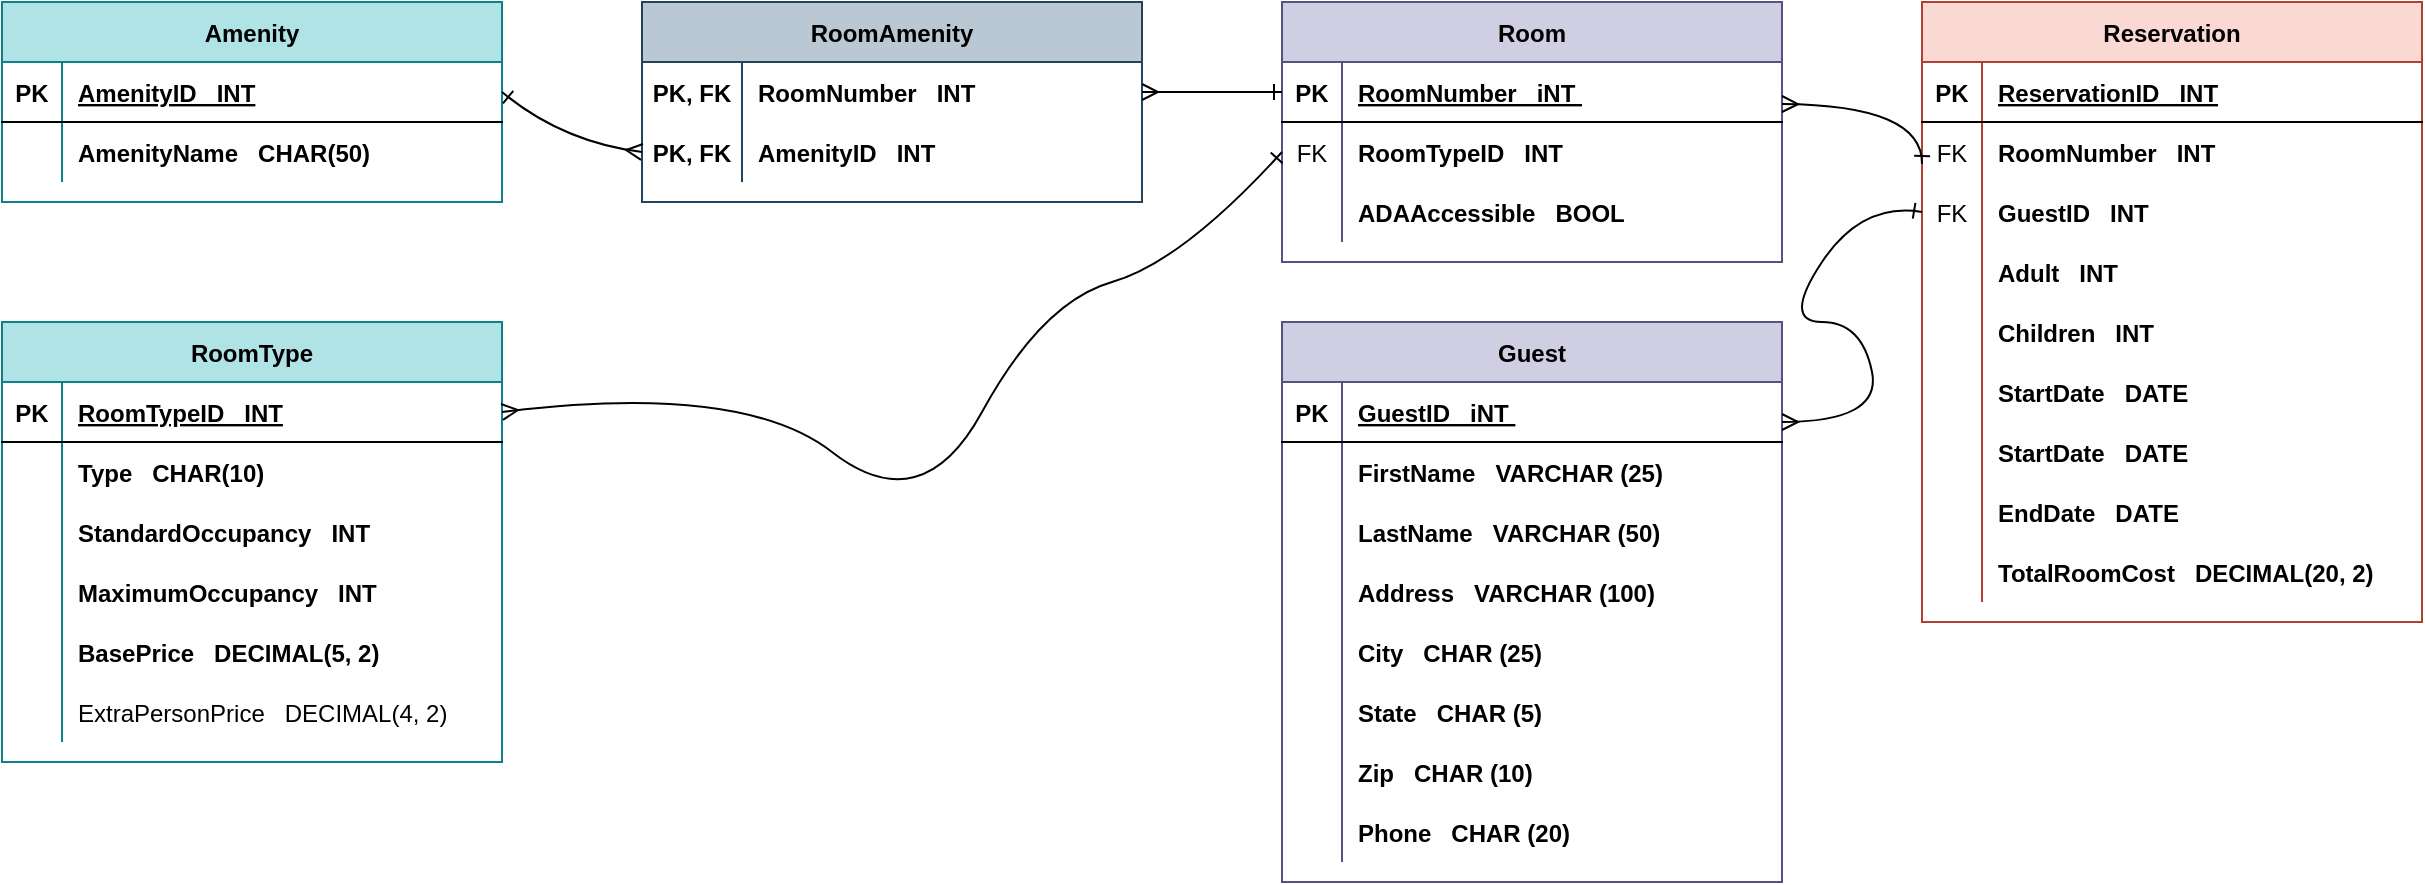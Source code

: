<mxfile version="18.0.2" type="device" pages="4"><diagram id="R2lEEEUBdFMjLlhIrx00" name="Page-1"><mxGraphModel dx="1183" dy="670" grid="1" gridSize="10" guides="1" tooltips="1" connect="1" arrows="1" fold="1" page="1" pageScale="1" pageWidth="850" pageHeight="1100" math="0" shadow="0" extFonts="Permanent Marker^https://fonts.googleapis.com/css?family=Permanent+Marker"><root><mxCell id="0"/><mxCell id="1" parent="0"/><mxCell id="C-vyLk0tnHw3VtMMgP7b-23" value="Room" style="shape=table;startSize=30;container=1;collapsible=1;childLayout=tableLayout;fixedRows=1;rowLines=0;fontStyle=1;align=center;resizeLast=1;fillColor=#d0cee2;strokeColor=#56517e;" parent="1" vertex="1"><mxGeometry x="680" y="40" width="250" height="130" as="geometry"/></mxCell><mxCell id="C-vyLk0tnHw3VtMMgP7b-24" value="" style="shape=partialRectangle;collapsible=0;dropTarget=0;pointerEvents=0;fillColor=none;points=[[0,0.5],[1,0.5]];portConstraint=eastwest;top=0;left=0;right=0;bottom=1;" parent="C-vyLk0tnHw3VtMMgP7b-23" vertex="1"><mxGeometry y="30" width="250" height="30" as="geometry"/></mxCell><mxCell id="C-vyLk0tnHw3VtMMgP7b-25" value="PK" style="shape=partialRectangle;overflow=hidden;connectable=0;fillColor=none;top=0;left=0;bottom=0;right=0;fontStyle=1;" parent="C-vyLk0tnHw3VtMMgP7b-24" vertex="1"><mxGeometry width="30" height="30" as="geometry"><mxRectangle width="30" height="30" as="alternateBounds"/></mxGeometry></mxCell><mxCell id="C-vyLk0tnHw3VtMMgP7b-26" value="RoomNumber   iNT " style="shape=partialRectangle;overflow=hidden;connectable=0;fillColor=none;top=0;left=0;bottom=0;right=0;align=left;spacingLeft=6;fontStyle=5;" parent="C-vyLk0tnHw3VtMMgP7b-24" vertex="1"><mxGeometry x="30" width="220" height="30" as="geometry"><mxRectangle width="220" height="30" as="alternateBounds"/></mxGeometry></mxCell><mxCell id="QD0ILEtmbvwmXCV9lWDn-19" style="shape=partialRectangle;collapsible=0;dropTarget=0;pointerEvents=0;fillColor=none;points=[[0,0.5],[1,0.5]];portConstraint=eastwest;top=0;left=0;right=0;bottom=0;" parent="C-vyLk0tnHw3VtMMgP7b-23" vertex="1"><mxGeometry y="60" width="250" height="30" as="geometry"/></mxCell><mxCell id="QD0ILEtmbvwmXCV9lWDn-20" value="FK" style="shape=partialRectangle;overflow=hidden;connectable=0;fillColor=none;top=0;left=0;bottom=0;right=0;" parent="QD0ILEtmbvwmXCV9lWDn-19" vertex="1"><mxGeometry width="30" height="30" as="geometry"><mxRectangle width="30" height="30" as="alternateBounds"/></mxGeometry></mxCell><mxCell id="QD0ILEtmbvwmXCV9lWDn-21" value="RoomTypeID   INT" style="shape=partialRectangle;overflow=hidden;connectable=0;fillColor=none;top=0;left=0;bottom=0;right=0;align=left;spacingLeft=6;fontStyle=1" parent="QD0ILEtmbvwmXCV9lWDn-19" vertex="1"><mxGeometry x="30" width="220" height="30" as="geometry"><mxRectangle width="220" height="30" as="alternateBounds"/></mxGeometry></mxCell><mxCell id="QD0ILEtmbvwmXCV9lWDn-4" style="shape=partialRectangle;collapsible=0;dropTarget=0;pointerEvents=0;fillColor=none;points=[[0,0.5],[1,0.5]];portConstraint=eastwest;top=0;left=0;right=0;bottom=0;" parent="C-vyLk0tnHw3VtMMgP7b-23" vertex="1"><mxGeometry y="90" width="250" height="30" as="geometry"/></mxCell><mxCell id="QD0ILEtmbvwmXCV9lWDn-5" style="shape=partialRectangle;overflow=hidden;connectable=0;fillColor=none;top=0;left=0;bottom=0;right=0;" parent="QD0ILEtmbvwmXCV9lWDn-4" vertex="1"><mxGeometry width="30" height="30" as="geometry"><mxRectangle width="30" height="30" as="alternateBounds"/></mxGeometry></mxCell><mxCell id="QD0ILEtmbvwmXCV9lWDn-6" value="ADAAccessible   BOOL " style="shape=partialRectangle;overflow=hidden;connectable=0;fillColor=none;top=0;left=0;bottom=0;right=0;align=left;spacingLeft=6;fontStyle=1" parent="QD0ILEtmbvwmXCV9lWDn-4" vertex="1"><mxGeometry x="30" width="220" height="30" as="geometry"><mxRectangle width="220" height="30" as="alternateBounds"/></mxGeometry></mxCell><mxCell id="naG5MzbnWpmv2ZqiuFTw-1" value="Amenity" style="shape=table;startSize=30;container=1;collapsible=1;childLayout=tableLayout;fixedRows=1;rowLines=0;fontStyle=1;align=center;resizeLast=1;fillColor=#b0e3e6;strokeColor=#0e8088;" parent="1" vertex="1"><mxGeometry x="40" y="40" width="250" height="100" as="geometry"/></mxCell><mxCell id="naG5MzbnWpmv2ZqiuFTw-2" value="" style="shape=partialRectangle;collapsible=0;dropTarget=0;pointerEvents=0;fillColor=none;points=[[0,0.5],[1,0.5]];portConstraint=eastwest;top=0;left=0;right=0;bottom=1;" parent="naG5MzbnWpmv2ZqiuFTw-1" vertex="1"><mxGeometry y="30" width="250" height="30" as="geometry"/></mxCell><mxCell id="naG5MzbnWpmv2ZqiuFTw-3" value="PK" style="shape=partialRectangle;overflow=hidden;connectable=0;fillColor=none;top=0;left=0;bottom=0;right=0;fontStyle=1;" parent="naG5MzbnWpmv2ZqiuFTw-2" vertex="1"><mxGeometry width="30" height="30" as="geometry"><mxRectangle width="30" height="30" as="alternateBounds"/></mxGeometry></mxCell><mxCell id="naG5MzbnWpmv2ZqiuFTw-4" value="AmenityID   INT" style="shape=partialRectangle;overflow=hidden;connectable=0;fillColor=none;top=0;left=0;bottom=0;right=0;align=left;spacingLeft=6;fontStyle=5;" parent="naG5MzbnWpmv2ZqiuFTw-2" vertex="1"><mxGeometry x="30" width="220" height="30" as="geometry"><mxRectangle width="220" height="30" as="alternateBounds"/></mxGeometry></mxCell><mxCell id="naG5MzbnWpmv2ZqiuFTw-5" value="" style="shape=partialRectangle;collapsible=0;dropTarget=0;pointerEvents=0;fillColor=none;points=[[0,0.5],[1,0.5]];portConstraint=eastwest;top=0;left=0;right=0;bottom=0;" parent="naG5MzbnWpmv2ZqiuFTw-1" vertex="1"><mxGeometry y="60" width="250" height="30" as="geometry"/></mxCell><mxCell id="naG5MzbnWpmv2ZqiuFTw-6" value="" style="shape=partialRectangle;overflow=hidden;connectable=0;fillColor=none;top=0;left=0;bottom=0;right=0;" parent="naG5MzbnWpmv2ZqiuFTw-5" vertex="1"><mxGeometry width="30" height="30" as="geometry"><mxRectangle width="30" height="30" as="alternateBounds"/></mxGeometry></mxCell><mxCell id="naG5MzbnWpmv2ZqiuFTw-7" value="AmenityName   CHAR(50)" style="shape=partialRectangle;overflow=hidden;connectable=0;fillColor=none;top=0;left=0;bottom=0;right=0;align=left;spacingLeft=6;fontStyle=1" parent="naG5MzbnWpmv2ZqiuFTw-5" vertex="1"><mxGeometry x="30" width="220" height="30" as="geometry"><mxRectangle width="220" height="30" as="alternateBounds"/></mxGeometry></mxCell><mxCell id="naG5MzbnWpmv2ZqiuFTw-60" value="" style="edgeStyle=orthogonalEdgeStyle;rounded=0;orthogonalLoop=1;jettySize=auto;html=1;endArrow=ERoneToMany;endFill=0;" parent="1" target="naG5MzbnWpmv2ZqiuFTw-5" edge="1"><mxGeometry relative="1" as="geometry"/></mxCell><mxCell id="naG5MzbnWpmv2ZqiuFTw-69" value="Guest" style="shape=table;startSize=30;container=1;collapsible=1;childLayout=tableLayout;fixedRows=1;rowLines=0;fontStyle=1;align=center;resizeLast=1;fillColor=#d0cee2;strokeColor=#56517e;" parent="1" vertex="1"><mxGeometry x="680" y="200" width="250" height="280" as="geometry"/></mxCell><mxCell id="naG5MzbnWpmv2ZqiuFTw-70" value="" style="shape=partialRectangle;collapsible=0;dropTarget=0;pointerEvents=0;fillColor=none;points=[[0,0.5],[1,0.5]];portConstraint=eastwest;top=0;left=0;right=0;bottom=1;" parent="naG5MzbnWpmv2ZqiuFTw-69" vertex="1"><mxGeometry y="30" width="250" height="30" as="geometry"/></mxCell><mxCell id="naG5MzbnWpmv2ZqiuFTw-71" value="PK" style="shape=partialRectangle;overflow=hidden;connectable=0;fillColor=none;top=0;left=0;bottom=0;right=0;fontStyle=1;" parent="naG5MzbnWpmv2ZqiuFTw-70" vertex="1"><mxGeometry width="30" height="30" as="geometry"><mxRectangle width="30" height="30" as="alternateBounds"/></mxGeometry></mxCell><mxCell id="naG5MzbnWpmv2ZqiuFTw-72" value="GuestID   iNT " style="shape=partialRectangle;overflow=hidden;connectable=0;fillColor=none;top=0;left=0;bottom=0;right=0;align=left;spacingLeft=6;fontStyle=5;" parent="naG5MzbnWpmv2ZqiuFTw-70" vertex="1"><mxGeometry x="30" width="220" height="30" as="geometry"><mxRectangle width="220" height="30" as="alternateBounds"/></mxGeometry></mxCell><mxCell id="naG5MzbnWpmv2ZqiuFTw-73" value="" style="shape=partialRectangle;collapsible=0;dropTarget=0;pointerEvents=0;fillColor=none;points=[[0,0.5],[1,0.5]];portConstraint=eastwest;top=0;left=0;right=0;bottom=0;" parent="naG5MzbnWpmv2ZqiuFTw-69" vertex="1"><mxGeometry y="60" width="250" height="30" as="geometry"/></mxCell><mxCell id="naG5MzbnWpmv2ZqiuFTw-74" value="" style="shape=partialRectangle;overflow=hidden;connectable=0;fillColor=none;top=0;left=0;bottom=0;right=0;" parent="naG5MzbnWpmv2ZqiuFTw-73" vertex="1"><mxGeometry width="30" height="30" as="geometry"><mxRectangle width="30" height="30" as="alternateBounds"/></mxGeometry></mxCell><mxCell id="naG5MzbnWpmv2ZqiuFTw-75" value="FirstName   VARCHAR (25)" style="shape=partialRectangle;overflow=hidden;connectable=0;fillColor=none;top=0;left=0;bottom=0;right=0;align=left;spacingLeft=6;fontStyle=1" parent="naG5MzbnWpmv2ZqiuFTw-73" vertex="1"><mxGeometry x="30" width="220" height="30" as="geometry"><mxRectangle width="220" height="30" as="alternateBounds"/></mxGeometry></mxCell><mxCell id="naG5MzbnWpmv2ZqiuFTw-76" style="shape=partialRectangle;collapsible=0;dropTarget=0;pointerEvents=0;fillColor=none;points=[[0,0.5],[1,0.5]];portConstraint=eastwest;top=0;left=0;right=0;bottom=0;" parent="naG5MzbnWpmv2ZqiuFTw-69" vertex="1"><mxGeometry y="90" width="250" height="30" as="geometry"/></mxCell><mxCell id="naG5MzbnWpmv2ZqiuFTw-77" value="" style="shape=partialRectangle;overflow=hidden;connectable=0;fillColor=none;top=0;left=0;bottom=0;right=0;" parent="naG5MzbnWpmv2ZqiuFTw-76" vertex="1"><mxGeometry width="30" height="30" as="geometry"><mxRectangle width="30" height="30" as="alternateBounds"/></mxGeometry></mxCell><mxCell id="naG5MzbnWpmv2ZqiuFTw-78" value="LastName   VARCHAR (50)" style="shape=partialRectangle;overflow=hidden;connectable=0;fillColor=none;top=0;left=0;bottom=0;right=0;align=left;spacingLeft=6;fontStyle=1" parent="naG5MzbnWpmv2ZqiuFTw-76" vertex="1"><mxGeometry x="30" width="220" height="30" as="geometry"><mxRectangle width="220" height="30" as="alternateBounds"/></mxGeometry></mxCell><mxCell id="naG5MzbnWpmv2ZqiuFTw-79" style="shape=partialRectangle;collapsible=0;dropTarget=0;pointerEvents=0;fillColor=none;points=[[0,0.5],[1,0.5]];portConstraint=eastwest;top=0;left=0;right=0;bottom=0;" parent="naG5MzbnWpmv2ZqiuFTw-69" vertex="1"><mxGeometry y="120" width="250" height="30" as="geometry"/></mxCell><mxCell id="naG5MzbnWpmv2ZqiuFTw-80" value="" style="shape=partialRectangle;overflow=hidden;connectable=0;fillColor=none;top=0;left=0;bottom=0;right=0;" parent="naG5MzbnWpmv2ZqiuFTw-79" vertex="1"><mxGeometry width="30" height="30" as="geometry"><mxRectangle width="30" height="30" as="alternateBounds"/></mxGeometry></mxCell><mxCell id="naG5MzbnWpmv2ZqiuFTw-81" value="Address   VARCHAR (100)" style="shape=partialRectangle;overflow=hidden;connectable=0;fillColor=none;top=0;left=0;bottom=0;right=0;align=left;spacingLeft=6;fontStyle=1" parent="naG5MzbnWpmv2ZqiuFTw-79" vertex="1"><mxGeometry x="30" width="220" height="30" as="geometry"><mxRectangle width="220" height="30" as="alternateBounds"/></mxGeometry></mxCell><mxCell id="naG5MzbnWpmv2ZqiuFTw-82" style="shape=partialRectangle;collapsible=0;dropTarget=0;pointerEvents=0;fillColor=none;points=[[0,0.5],[1,0.5]];portConstraint=eastwest;top=0;left=0;right=0;bottom=0;" parent="naG5MzbnWpmv2ZqiuFTw-69" vertex="1"><mxGeometry y="150" width="250" height="30" as="geometry"/></mxCell><mxCell id="naG5MzbnWpmv2ZqiuFTw-83" value="" style="shape=partialRectangle;overflow=hidden;connectable=0;fillColor=none;top=0;left=0;bottom=0;right=0;" parent="naG5MzbnWpmv2ZqiuFTw-82" vertex="1"><mxGeometry width="30" height="30" as="geometry"><mxRectangle width="30" height="30" as="alternateBounds"/></mxGeometry></mxCell><mxCell id="naG5MzbnWpmv2ZqiuFTw-84" value="City   CHAR (25)" style="shape=partialRectangle;overflow=hidden;connectable=0;fillColor=none;top=0;left=0;bottom=0;right=0;align=left;spacingLeft=6;fontStyle=1" parent="naG5MzbnWpmv2ZqiuFTw-82" vertex="1"><mxGeometry x="30" width="220" height="30" as="geometry"><mxRectangle width="220" height="30" as="alternateBounds"/></mxGeometry></mxCell><mxCell id="naG5MzbnWpmv2ZqiuFTw-85" style="shape=partialRectangle;collapsible=0;dropTarget=0;pointerEvents=0;fillColor=none;points=[[0,0.5],[1,0.5]];portConstraint=eastwest;top=0;left=0;right=0;bottom=0;" parent="naG5MzbnWpmv2ZqiuFTw-69" vertex="1"><mxGeometry y="180" width="250" height="30" as="geometry"/></mxCell><mxCell id="naG5MzbnWpmv2ZqiuFTw-86" value="" style="shape=partialRectangle;overflow=hidden;connectable=0;fillColor=none;top=0;left=0;bottom=0;right=0;" parent="naG5MzbnWpmv2ZqiuFTw-85" vertex="1"><mxGeometry width="30" height="30" as="geometry"><mxRectangle width="30" height="30" as="alternateBounds"/></mxGeometry></mxCell><mxCell id="naG5MzbnWpmv2ZqiuFTw-87" value="State   CHAR (5)" style="shape=partialRectangle;overflow=hidden;connectable=0;fillColor=none;top=0;left=0;bottom=0;right=0;align=left;spacingLeft=6;fontStyle=1" parent="naG5MzbnWpmv2ZqiuFTw-85" vertex="1"><mxGeometry x="30" width="220" height="30" as="geometry"><mxRectangle width="220" height="30" as="alternateBounds"/></mxGeometry></mxCell><mxCell id="naG5MzbnWpmv2ZqiuFTw-88" style="shape=partialRectangle;collapsible=0;dropTarget=0;pointerEvents=0;fillColor=none;points=[[0,0.5],[1,0.5]];portConstraint=eastwest;top=0;left=0;right=0;bottom=0;" parent="naG5MzbnWpmv2ZqiuFTw-69" vertex="1"><mxGeometry y="210" width="250" height="30" as="geometry"/></mxCell><mxCell id="naG5MzbnWpmv2ZqiuFTw-89" style="shape=partialRectangle;overflow=hidden;connectable=0;fillColor=none;top=0;left=0;bottom=0;right=0;" parent="naG5MzbnWpmv2ZqiuFTw-88" vertex="1"><mxGeometry width="30" height="30" as="geometry"><mxRectangle width="30" height="30" as="alternateBounds"/></mxGeometry></mxCell><mxCell id="naG5MzbnWpmv2ZqiuFTw-90" value="Zip   CHAR (10)" style="shape=partialRectangle;overflow=hidden;connectable=0;fillColor=none;top=0;left=0;bottom=0;right=0;align=left;spacingLeft=6;fontStyle=1" parent="naG5MzbnWpmv2ZqiuFTw-88" vertex="1"><mxGeometry x="30" width="220" height="30" as="geometry"><mxRectangle width="220" height="30" as="alternateBounds"/></mxGeometry></mxCell><mxCell id="naG5MzbnWpmv2ZqiuFTw-91" style="shape=partialRectangle;collapsible=0;dropTarget=0;pointerEvents=0;fillColor=none;points=[[0,0.5],[1,0.5]];portConstraint=eastwest;top=0;left=0;right=0;bottom=0;" parent="naG5MzbnWpmv2ZqiuFTw-69" vertex="1"><mxGeometry y="240" width="250" height="30" as="geometry"/></mxCell><mxCell id="naG5MzbnWpmv2ZqiuFTw-92" style="shape=partialRectangle;overflow=hidden;connectable=0;fillColor=none;top=0;left=0;bottom=0;right=0;" parent="naG5MzbnWpmv2ZqiuFTw-91" vertex="1"><mxGeometry width="30" height="30" as="geometry"><mxRectangle width="30" height="30" as="alternateBounds"/></mxGeometry></mxCell><mxCell id="naG5MzbnWpmv2ZqiuFTw-93" value="Phone   CHAR (20)" style="shape=partialRectangle;overflow=hidden;connectable=0;fillColor=none;top=0;left=0;bottom=0;right=0;align=left;spacingLeft=6;fontStyle=1" parent="naG5MzbnWpmv2ZqiuFTw-91" vertex="1"><mxGeometry x="30" width="220" height="30" as="geometry"><mxRectangle width="220" height="30" as="alternateBounds"/></mxGeometry></mxCell><mxCell id="naG5MzbnWpmv2ZqiuFTw-94" value="Reservation" style="shape=table;startSize=30;container=1;collapsible=1;childLayout=tableLayout;fixedRows=1;rowLines=0;fontStyle=1;align=center;resizeLast=1;fillColor=#fad9d5;strokeColor=#ae4132;" parent="1" vertex="1"><mxGeometry x="1000" y="40" width="250" height="310" as="geometry"/></mxCell><mxCell id="naG5MzbnWpmv2ZqiuFTw-95" value="" style="shape=partialRectangle;collapsible=0;dropTarget=0;pointerEvents=0;fillColor=none;points=[[0,0.5],[1,0.5]];portConstraint=eastwest;top=0;left=0;right=0;bottom=1;" parent="naG5MzbnWpmv2ZqiuFTw-94" vertex="1"><mxGeometry y="30" width="250" height="30" as="geometry"/></mxCell><mxCell id="naG5MzbnWpmv2ZqiuFTw-96" value="PK" style="shape=partialRectangle;overflow=hidden;connectable=0;fillColor=none;top=0;left=0;bottom=0;right=0;fontStyle=1;" parent="naG5MzbnWpmv2ZqiuFTw-95" vertex="1"><mxGeometry width="30" height="30" as="geometry"><mxRectangle width="30" height="30" as="alternateBounds"/></mxGeometry></mxCell><mxCell id="naG5MzbnWpmv2ZqiuFTw-97" value="ReservationID   INT" style="shape=partialRectangle;overflow=hidden;connectable=0;fillColor=none;top=0;left=0;bottom=0;right=0;align=left;spacingLeft=6;fontStyle=5;" parent="naG5MzbnWpmv2ZqiuFTw-95" vertex="1"><mxGeometry x="30" width="220" height="30" as="geometry"><mxRectangle width="220" height="30" as="alternateBounds"/></mxGeometry></mxCell><mxCell id="hmLNG6H1Gmor4LVAI-pe-30" style="shape=partialRectangle;collapsible=0;dropTarget=0;pointerEvents=0;fillColor=none;points=[[0,0.5],[1,0.5]];portConstraint=eastwest;top=0;left=0;right=0;bottom=0;" vertex="1" parent="naG5MzbnWpmv2ZqiuFTw-94"><mxGeometry y="60" width="250" height="30" as="geometry"/></mxCell><mxCell id="hmLNG6H1Gmor4LVAI-pe-31" value="FK" style="shape=partialRectangle;overflow=hidden;connectable=0;fillColor=none;top=0;left=0;bottom=0;right=0;" vertex="1" parent="hmLNG6H1Gmor4LVAI-pe-30"><mxGeometry width="30" height="30" as="geometry"><mxRectangle width="30" height="30" as="alternateBounds"/></mxGeometry></mxCell><mxCell id="hmLNG6H1Gmor4LVAI-pe-32" value="RoomNumber   INT" style="shape=partialRectangle;overflow=hidden;connectable=0;fillColor=none;top=0;left=0;bottom=0;right=0;align=left;spacingLeft=6;fontStyle=1" vertex="1" parent="hmLNG6H1Gmor4LVAI-pe-30"><mxGeometry x="30" width="220" height="30" as="geometry"><mxRectangle width="220" height="30" as="alternateBounds"/></mxGeometry></mxCell><mxCell id="hmLNG6H1Gmor4LVAI-pe-33" style="shape=partialRectangle;collapsible=0;dropTarget=0;pointerEvents=0;fillColor=none;points=[[0,0.5],[1,0.5]];portConstraint=eastwest;top=0;left=0;right=0;bottom=0;" vertex="1" parent="naG5MzbnWpmv2ZqiuFTw-94"><mxGeometry y="90" width="250" height="30" as="geometry"/></mxCell><mxCell id="hmLNG6H1Gmor4LVAI-pe-34" value="FK" style="shape=partialRectangle;overflow=hidden;connectable=0;fillColor=none;top=0;left=0;bottom=0;right=0;" vertex="1" parent="hmLNG6H1Gmor4LVAI-pe-33"><mxGeometry width="30" height="30" as="geometry"><mxRectangle width="30" height="30" as="alternateBounds"/></mxGeometry></mxCell><mxCell id="hmLNG6H1Gmor4LVAI-pe-35" value="GuestID   INT" style="shape=partialRectangle;overflow=hidden;connectable=0;fillColor=none;top=0;left=0;bottom=0;right=0;align=left;spacingLeft=6;fontStyle=1" vertex="1" parent="hmLNG6H1Gmor4LVAI-pe-33"><mxGeometry x="30" width="220" height="30" as="geometry"><mxRectangle width="220" height="30" as="alternateBounds"/></mxGeometry></mxCell><mxCell id="naG5MzbnWpmv2ZqiuFTw-119" style="shape=partialRectangle;collapsible=0;dropTarget=0;pointerEvents=0;fillColor=none;points=[[0,0.5],[1,0.5]];portConstraint=eastwest;top=0;left=0;right=0;bottom=0;" parent="naG5MzbnWpmv2ZqiuFTw-94" vertex="1"><mxGeometry y="120" width="250" height="30" as="geometry"/></mxCell><mxCell id="naG5MzbnWpmv2ZqiuFTw-120" value="" style="shape=partialRectangle;overflow=hidden;connectable=0;fillColor=none;top=0;left=0;bottom=0;right=0;" parent="naG5MzbnWpmv2ZqiuFTw-119" vertex="1"><mxGeometry width="30" height="30" as="geometry"><mxRectangle width="30" height="30" as="alternateBounds"/></mxGeometry></mxCell><mxCell id="naG5MzbnWpmv2ZqiuFTw-121" value="Adult   INT" style="shape=partialRectangle;overflow=hidden;connectable=0;fillColor=none;top=0;left=0;bottom=0;right=0;align=left;spacingLeft=6;fontStyle=1" parent="naG5MzbnWpmv2ZqiuFTw-119" vertex="1"><mxGeometry x="30" width="220" height="30" as="geometry"><mxRectangle width="220" height="30" as="alternateBounds"/></mxGeometry></mxCell><mxCell id="naG5MzbnWpmv2ZqiuFTw-107" style="shape=partialRectangle;collapsible=0;dropTarget=0;pointerEvents=0;fillColor=none;points=[[0,0.5],[1,0.5]];portConstraint=eastwest;top=0;left=0;right=0;bottom=0;" parent="naG5MzbnWpmv2ZqiuFTw-94" vertex="1"><mxGeometry y="150" width="250" height="30" as="geometry"/></mxCell><mxCell id="naG5MzbnWpmv2ZqiuFTw-108" value="" style="shape=partialRectangle;overflow=hidden;connectable=0;fillColor=none;top=0;left=0;bottom=0;right=0;" parent="naG5MzbnWpmv2ZqiuFTw-107" vertex="1"><mxGeometry width="30" height="30" as="geometry"><mxRectangle width="30" height="30" as="alternateBounds"/></mxGeometry></mxCell><mxCell id="naG5MzbnWpmv2ZqiuFTw-109" value="Children   INT" style="shape=partialRectangle;overflow=hidden;connectable=0;fillColor=none;top=0;left=0;bottom=0;right=0;align=left;spacingLeft=6;fontStyle=1" parent="naG5MzbnWpmv2ZqiuFTw-107" vertex="1"><mxGeometry x="30" width="220" height="30" as="geometry"><mxRectangle width="220" height="30" as="alternateBounds"/></mxGeometry></mxCell><mxCell id="naG5MzbnWpmv2ZqiuFTw-110" style="shape=partialRectangle;collapsible=0;dropTarget=0;pointerEvents=0;fillColor=none;points=[[0,0.5],[1,0.5]];portConstraint=eastwest;top=0;left=0;right=0;bottom=0;" parent="naG5MzbnWpmv2ZqiuFTw-94" vertex="1"><mxGeometry y="180" width="250" height="30" as="geometry"/></mxCell><mxCell id="naG5MzbnWpmv2ZqiuFTw-111" value="" style="shape=partialRectangle;overflow=hidden;connectable=0;fillColor=none;top=0;left=0;bottom=0;right=0;" parent="naG5MzbnWpmv2ZqiuFTw-110" vertex="1"><mxGeometry width="30" height="30" as="geometry"><mxRectangle width="30" height="30" as="alternateBounds"/></mxGeometry></mxCell><mxCell id="naG5MzbnWpmv2ZqiuFTw-112" value="StartDate   DATE" style="shape=partialRectangle;overflow=hidden;connectable=0;fillColor=none;top=0;left=0;bottom=0;right=0;align=left;spacingLeft=6;fontStyle=1" parent="naG5MzbnWpmv2ZqiuFTw-110" vertex="1"><mxGeometry x="30" width="220" height="30" as="geometry"><mxRectangle width="220" height="30" as="alternateBounds"/></mxGeometry></mxCell><mxCell id="hmLNG6H1Gmor4LVAI-pe-77" style="shape=partialRectangle;collapsible=0;dropTarget=0;pointerEvents=0;fillColor=none;points=[[0,0.5],[1,0.5]];portConstraint=eastwest;top=0;left=0;right=0;bottom=0;" vertex="1" parent="naG5MzbnWpmv2ZqiuFTw-94"><mxGeometry y="210" width="250" height="30" as="geometry"/></mxCell><mxCell id="hmLNG6H1Gmor4LVAI-pe-78" value="" style="shape=partialRectangle;overflow=hidden;connectable=0;fillColor=none;top=0;left=0;bottom=0;right=0;" vertex="1" parent="hmLNG6H1Gmor4LVAI-pe-77"><mxGeometry width="30" height="30" as="geometry"><mxRectangle width="30" height="30" as="alternateBounds"/></mxGeometry></mxCell><mxCell id="hmLNG6H1Gmor4LVAI-pe-79" value="StartDate   DATE" style="shape=partialRectangle;overflow=hidden;connectable=0;fillColor=none;top=0;left=0;bottom=0;right=0;align=left;spacingLeft=6;fontStyle=1" vertex="1" parent="hmLNG6H1Gmor4LVAI-pe-77"><mxGeometry x="30" width="220" height="30" as="geometry"><mxRectangle width="220" height="30" as="alternateBounds"/></mxGeometry></mxCell><mxCell id="naG5MzbnWpmv2ZqiuFTw-113" style="shape=partialRectangle;collapsible=0;dropTarget=0;pointerEvents=0;fillColor=none;points=[[0,0.5],[1,0.5]];portConstraint=eastwest;top=0;left=0;right=0;bottom=0;" parent="naG5MzbnWpmv2ZqiuFTw-94" vertex="1"><mxGeometry y="240" width="250" height="30" as="geometry"/></mxCell><mxCell id="naG5MzbnWpmv2ZqiuFTw-114" style="shape=partialRectangle;overflow=hidden;connectable=0;fillColor=none;top=0;left=0;bottom=0;right=0;" parent="naG5MzbnWpmv2ZqiuFTw-113" vertex="1"><mxGeometry width="30" height="30" as="geometry"><mxRectangle width="30" height="30" as="alternateBounds"/></mxGeometry></mxCell><mxCell id="naG5MzbnWpmv2ZqiuFTw-115" value="EndDate   DATE" style="shape=partialRectangle;overflow=hidden;connectable=0;fillColor=none;top=0;left=0;bottom=0;right=0;align=left;spacingLeft=6;fontStyle=1" parent="naG5MzbnWpmv2ZqiuFTw-113" vertex="1"><mxGeometry x="30" width="220" height="30" as="geometry"><mxRectangle width="220" height="30" as="alternateBounds"/></mxGeometry></mxCell><mxCell id="naG5MzbnWpmv2ZqiuFTw-116" style="shape=partialRectangle;collapsible=0;dropTarget=0;pointerEvents=0;fillColor=none;points=[[0,0.5],[1,0.5]];portConstraint=eastwest;top=0;left=0;right=0;bottom=0;" parent="naG5MzbnWpmv2ZqiuFTw-94" vertex="1"><mxGeometry y="270" width="250" height="30" as="geometry"/></mxCell><mxCell id="naG5MzbnWpmv2ZqiuFTw-117" style="shape=partialRectangle;overflow=hidden;connectable=0;fillColor=none;top=0;left=0;bottom=0;right=0;" parent="naG5MzbnWpmv2ZqiuFTw-116" vertex="1"><mxGeometry width="30" height="30" as="geometry"><mxRectangle width="30" height="30" as="alternateBounds"/></mxGeometry></mxCell><mxCell id="naG5MzbnWpmv2ZqiuFTw-118" value="TotalRoomCost   DECIMAL(20, 2)" style="shape=partialRectangle;overflow=hidden;connectable=0;fillColor=none;top=0;left=0;bottom=0;right=0;align=left;spacingLeft=6;fontStyle=1" parent="naG5MzbnWpmv2ZqiuFTw-116" vertex="1"><mxGeometry x="30" width="220" height="30" as="geometry"><mxRectangle width="220" height="30" as="alternateBounds"/></mxGeometry></mxCell><mxCell id="naG5MzbnWpmv2ZqiuFTw-208" value="RoomAmenity" style="shape=table;startSize=30;container=1;collapsible=1;childLayout=tableLayout;fixedRows=1;rowLines=0;fontStyle=1;align=center;resizeLast=1;fillColor=#bac8d3;strokeColor=#23445d;" parent="1" vertex="1"><mxGeometry x="360" y="40" width="250" height="100" as="geometry"/></mxCell><mxCell id="naG5MzbnWpmv2ZqiuFTw-221" style="shape=partialRectangle;collapsible=0;dropTarget=0;pointerEvents=0;fillColor=none;points=[[0,0.5],[1,0.5]];portConstraint=eastwest;top=0;left=0;right=0;bottom=0;" parent="naG5MzbnWpmv2ZqiuFTw-208" vertex="1"><mxGeometry y="30" width="250" height="30" as="geometry"/></mxCell><mxCell id="naG5MzbnWpmv2ZqiuFTw-222" value="PK, FK" style="shape=partialRectangle;overflow=hidden;connectable=0;fillColor=none;top=0;left=0;bottom=0;right=0;fontStyle=1" parent="naG5MzbnWpmv2ZqiuFTw-221" vertex="1"><mxGeometry width="50" height="30" as="geometry"><mxRectangle width="50" height="30" as="alternateBounds"/></mxGeometry></mxCell><mxCell id="naG5MzbnWpmv2ZqiuFTw-223" value="RoomNumber   INT" style="shape=partialRectangle;overflow=hidden;connectable=0;fillColor=none;top=0;left=0;bottom=0;right=0;align=left;spacingLeft=6;fontStyle=1" parent="naG5MzbnWpmv2ZqiuFTw-221" vertex="1"><mxGeometry x="50" width="200" height="30" as="geometry"><mxRectangle width="200" height="30" as="alternateBounds"/></mxGeometry></mxCell><mxCell id="naG5MzbnWpmv2ZqiuFTw-233" style="shape=partialRectangle;collapsible=0;dropTarget=0;pointerEvents=0;fillColor=none;points=[[0,0.5],[1,0.5]];portConstraint=eastwest;top=0;left=0;right=0;bottom=0;" parent="naG5MzbnWpmv2ZqiuFTw-208" vertex="1"><mxGeometry y="60" width="250" height="30" as="geometry"/></mxCell><mxCell id="naG5MzbnWpmv2ZqiuFTw-234" value="PK, FK" style="shape=partialRectangle;overflow=hidden;connectable=0;fillColor=none;top=0;left=0;bottom=0;right=0;fontStyle=1" parent="naG5MzbnWpmv2ZqiuFTw-233" vertex="1"><mxGeometry width="50" height="30" as="geometry"><mxRectangle width="50" height="30" as="alternateBounds"/></mxGeometry></mxCell><mxCell id="naG5MzbnWpmv2ZqiuFTw-235" value="AmenityID   INT" style="shape=partialRectangle;overflow=hidden;connectable=0;fillColor=none;top=0;left=0;bottom=0;right=0;align=left;spacingLeft=6;fontStyle=1" parent="naG5MzbnWpmv2ZqiuFTw-233" vertex="1"><mxGeometry x="50" width="200" height="30" as="geometry"><mxRectangle width="200" height="30" as="alternateBounds"/></mxGeometry></mxCell><mxCell id="hmLNG6H1Gmor4LVAI-pe-1" value="RoomType" style="shape=table;startSize=30;container=1;collapsible=1;childLayout=tableLayout;fixedRows=1;rowLines=0;fontStyle=1;align=center;resizeLast=1;fillColor=#b0e3e6;strokeColor=#0e8088;" vertex="1" parent="1"><mxGeometry x="40" y="200" width="250" height="220" as="geometry"/></mxCell><mxCell id="hmLNG6H1Gmor4LVAI-pe-2" value="" style="shape=partialRectangle;collapsible=0;dropTarget=0;pointerEvents=0;fillColor=none;points=[[0,0.5],[1,0.5]];portConstraint=eastwest;top=0;left=0;right=0;bottom=1;" vertex="1" parent="hmLNG6H1Gmor4LVAI-pe-1"><mxGeometry y="30" width="250" height="30" as="geometry"/></mxCell><mxCell id="hmLNG6H1Gmor4LVAI-pe-3" value="PK" style="shape=partialRectangle;overflow=hidden;connectable=0;fillColor=none;top=0;left=0;bottom=0;right=0;fontStyle=1;" vertex="1" parent="hmLNG6H1Gmor4LVAI-pe-2"><mxGeometry width="30" height="30" as="geometry"><mxRectangle width="30" height="30" as="alternateBounds"/></mxGeometry></mxCell><mxCell id="hmLNG6H1Gmor4LVAI-pe-4" value="RoomTypeID   INT" style="shape=partialRectangle;overflow=hidden;connectable=0;fillColor=none;top=0;left=0;bottom=0;right=0;align=left;spacingLeft=6;fontStyle=5;" vertex="1" parent="hmLNG6H1Gmor4LVAI-pe-2"><mxGeometry x="30" width="220" height="30" as="geometry"><mxRectangle width="220" height="30" as="alternateBounds"/></mxGeometry></mxCell><mxCell id="hmLNG6H1Gmor4LVAI-pe-5" value="" style="shape=partialRectangle;collapsible=0;dropTarget=0;pointerEvents=0;fillColor=none;points=[[0,0.5],[1,0.5]];portConstraint=eastwest;top=0;left=0;right=0;bottom=0;" vertex="1" parent="hmLNG6H1Gmor4LVAI-pe-1"><mxGeometry y="60" width="250" height="30" as="geometry"/></mxCell><mxCell id="hmLNG6H1Gmor4LVAI-pe-6" value="" style="shape=partialRectangle;overflow=hidden;connectable=0;fillColor=none;top=0;left=0;bottom=0;right=0;" vertex="1" parent="hmLNG6H1Gmor4LVAI-pe-5"><mxGeometry width="30" height="30" as="geometry"><mxRectangle width="30" height="30" as="alternateBounds"/></mxGeometry></mxCell><mxCell id="hmLNG6H1Gmor4LVAI-pe-7" value="Type   CHAR(10)" style="shape=partialRectangle;overflow=hidden;connectable=0;fillColor=none;top=0;left=0;bottom=0;right=0;align=left;spacingLeft=6;fontStyle=1" vertex="1" parent="hmLNG6H1Gmor4LVAI-pe-5"><mxGeometry x="30" width="220" height="30" as="geometry"><mxRectangle width="220" height="30" as="alternateBounds"/></mxGeometry></mxCell><mxCell id="hmLNG6H1Gmor4LVAI-pe-8" style="shape=partialRectangle;collapsible=0;dropTarget=0;pointerEvents=0;fillColor=none;points=[[0,0.5],[1,0.5]];portConstraint=eastwest;top=0;left=0;right=0;bottom=0;" vertex="1" parent="hmLNG6H1Gmor4LVAI-pe-1"><mxGeometry y="90" width="250" height="30" as="geometry"/></mxCell><mxCell id="hmLNG6H1Gmor4LVAI-pe-9" style="shape=partialRectangle;overflow=hidden;connectable=0;fillColor=none;top=0;left=0;bottom=0;right=0;" vertex="1" parent="hmLNG6H1Gmor4LVAI-pe-8"><mxGeometry width="30" height="30" as="geometry"><mxRectangle width="30" height="30" as="alternateBounds"/></mxGeometry></mxCell><mxCell id="hmLNG6H1Gmor4LVAI-pe-10" value="StandardOccupancy   INT" style="shape=partialRectangle;overflow=hidden;connectable=0;fillColor=none;top=0;left=0;bottom=0;right=0;align=left;spacingLeft=6;fontStyle=1" vertex="1" parent="hmLNG6H1Gmor4LVAI-pe-8"><mxGeometry x="30" width="220" height="30" as="geometry"><mxRectangle width="220" height="30" as="alternateBounds"/></mxGeometry></mxCell><mxCell id="hmLNG6H1Gmor4LVAI-pe-11" style="shape=partialRectangle;collapsible=0;dropTarget=0;pointerEvents=0;fillColor=none;points=[[0,0.5],[1,0.5]];portConstraint=eastwest;top=0;left=0;right=0;bottom=0;" vertex="1" parent="hmLNG6H1Gmor4LVAI-pe-1"><mxGeometry y="120" width="250" height="30" as="geometry"/></mxCell><mxCell id="hmLNG6H1Gmor4LVAI-pe-12" style="shape=partialRectangle;overflow=hidden;connectable=0;fillColor=none;top=0;left=0;bottom=0;right=0;" vertex="1" parent="hmLNG6H1Gmor4LVAI-pe-11"><mxGeometry width="30" height="30" as="geometry"><mxRectangle width="30" height="30" as="alternateBounds"/></mxGeometry></mxCell><mxCell id="hmLNG6H1Gmor4LVAI-pe-13" value="MaximumOccupancy   INT" style="shape=partialRectangle;overflow=hidden;connectable=0;fillColor=none;top=0;left=0;bottom=0;right=0;align=left;spacingLeft=6;fontStyle=1" vertex="1" parent="hmLNG6H1Gmor4LVAI-pe-11"><mxGeometry x="30" width="220" height="30" as="geometry"><mxRectangle width="220" height="30" as="alternateBounds"/></mxGeometry></mxCell><mxCell id="hmLNG6H1Gmor4LVAI-pe-20" style="shape=partialRectangle;collapsible=0;dropTarget=0;pointerEvents=0;fillColor=none;points=[[0,0.5],[1,0.5]];portConstraint=eastwest;top=0;left=0;right=0;bottom=0;" vertex="1" parent="hmLNG6H1Gmor4LVAI-pe-1"><mxGeometry y="150" width="250" height="30" as="geometry"/></mxCell><mxCell id="hmLNG6H1Gmor4LVAI-pe-21" style="shape=partialRectangle;overflow=hidden;connectable=0;fillColor=none;top=0;left=0;bottom=0;right=0;" vertex="1" parent="hmLNG6H1Gmor4LVAI-pe-20"><mxGeometry width="30" height="30" as="geometry"><mxRectangle width="30" height="30" as="alternateBounds"/></mxGeometry></mxCell><mxCell id="hmLNG6H1Gmor4LVAI-pe-22" value="BasePrice   DECIMAL(5, 2)" style="shape=partialRectangle;overflow=hidden;connectable=0;fillColor=none;top=0;left=0;bottom=0;right=0;align=left;spacingLeft=6;fontStyle=1" vertex="1" parent="hmLNG6H1Gmor4LVAI-pe-20"><mxGeometry x="30" width="220" height="30" as="geometry"><mxRectangle width="220" height="30" as="alternateBounds"/></mxGeometry></mxCell><mxCell id="hmLNG6H1Gmor4LVAI-pe-17" style="shape=partialRectangle;collapsible=0;dropTarget=0;pointerEvents=0;fillColor=none;points=[[0,0.5],[1,0.5]];portConstraint=eastwest;top=0;left=0;right=0;bottom=0;" vertex="1" parent="hmLNG6H1Gmor4LVAI-pe-1"><mxGeometry y="180" width="250" height="30" as="geometry"/></mxCell><mxCell id="hmLNG6H1Gmor4LVAI-pe-18" style="shape=partialRectangle;overflow=hidden;connectable=0;fillColor=none;top=0;left=0;bottom=0;right=0;" vertex="1" parent="hmLNG6H1Gmor4LVAI-pe-17"><mxGeometry width="30" height="30" as="geometry"><mxRectangle width="30" height="30" as="alternateBounds"/></mxGeometry></mxCell><mxCell id="hmLNG6H1Gmor4LVAI-pe-19" value="ExtraPersonPrice   DECIMAL(4, 2)" style="shape=partialRectangle;overflow=hidden;connectable=0;fillColor=none;top=0;left=0;bottom=0;right=0;align=left;spacingLeft=6;fontStyle=0" vertex="1" parent="hmLNG6H1Gmor4LVAI-pe-17"><mxGeometry x="30" width="220" height="30" as="geometry"><mxRectangle width="220" height="30" as="alternateBounds"/></mxGeometry></mxCell><mxCell id="hmLNG6H1Gmor4LVAI-pe-69" value="" style="endArrow=ERmany;startArrow=ERone;html=1;startFill=0;endFill=0;entryX=0;entryY=0.5;entryDx=0;entryDy=0;exitX=1;exitY=0.5;exitDx=0;exitDy=0;curved=1;" edge="1" parent="1" source="naG5MzbnWpmv2ZqiuFTw-2" target="naG5MzbnWpmv2ZqiuFTw-233"><mxGeometry width="50" height="50" relative="1" as="geometry"><mxPoint x="292" y="57" as="sourcePoint"/><mxPoint x="350" y="57" as="targetPoint"/><Array as="points"><mxPoint x="320" y="110"/></Array></mxGeometry></mxCell><mxCell id="hmLNG6H1Gmor4LVAI-pe-71" value="" style="endArrow=ERone;startArrow=ERmany;html=1;exitX=1;exitY=0.5;exitDx=0;exitDy=0;curved=1;entryX=0;entryY=0.5;entryDx=0;entryDy=0;startFill=0;endFill=0;" edge="1" parent="1" source="hmLNG6H1Gmor4LVAI-pe-2" target="QD0ILEtmbvwmXCV9lWDn-19"><mxGeometry width="50" height="50" relative="1" as="geometry"><mxPoint x="550" y="280" as="sourcePoint"/><mxPoint x="540" y="240" as="targetPoint"/><Array as="points"><mxPoint x="410" y="230"/><mxPoint x="500" y="300"/><mxPoint x="560" y="190"/><mxPoint x="630" y="170"/></Array></mxGeometry></mxCell><mxCell id="hmLNG6H1Gmor4LVAI-pe-74" value="" style="endArrow=ERone;startArrow=ERmany;html=1;rounded=0;startFill=0;endFill=0;entryX=0;entryY=0.5;entryDx=0;entryDy=0;exitX=1;exitY=0.5;exitDx=0;exitDy=0;" edge="1" parent="1" source="naG5MzbnWpmv2ZqiuFTw-221" target="C-vyLk0tnHw3VtMMgP7b-24"><mxGeometry width="50" height="50" relative="1" as="geometry"><mxPoint x="620" y="85" as="sourcePoint"/><mxPoint x="678" y="140" as="targetPoint"/></mxGeometry></mxCell><mxCell id="hmLNG6H1Gmor4LVAI-pe-75" value="" style="edgeStyle=orthogonalEdgeStyle;curved=1;orthogonalLoop=1;jettySize=auto;html=1;startArrow=ERmany;startFill=0;endArrow=ERone;endFill=0;" edge="1" parent="1"><mxGeometry relative="1" as="geometry"><mxPoint x="930" y="91" as="sourcePoint"/><mxPoint x="1000" y="121" as="targetPoint"/></mxGeometry></mxCell><mxCell id="hmLNG6H1Gmor4LVAI-pe-80" value="" style="curved=1;endArrow=ERone;html=1;entryX=0;entryY=0.5;entryDx=0;entryDy=0;startArrow=ERmany;startFill=0;endFill=0;" edge="1" parent="1" target="hmLNG6H1Gmor4LVAI-pe-33"><mxGeometry width="50" height="50" relative="1" as="geometry"><mxPoint x="930" y="250" as="sourcePoint"/><mxPoint x="980" y="200" as="targetPoint"/><Array as="points"><mxPoint x="980" y="250"/><mxPoint x="970" y="200"/><mxPoint x="930" y="200"/><mxPoint x="970" y="140"/></Array></mxGeometry></mxCell></root></mxGraphModel></diagram><diagram id="bcVlCoZ9GAiWj2QslXaO" name="Page-2"><mxGraphModel dx="1048" dy="536" grid="1" gridSize="10" guides="1" tooltips="1" connect="1" arrows="1" fold="1" page="1" pageScale="1" pageWidth="850" pageHeight="1100" math="0" shadow="0"><root><mxCell id="0"/><mxCell id="1" parent="0"/></root></mxGraphModel></diagram><diagram name="Page-1" id="wKwGe2kiuTl-sqADgHbN"><mxGraphModel dx="1310" dy="670" grid="1" gridSize="10" guides="1" tooltips="1" connect="1" arrows="1" fold="1" page="1" pageScale="1" pageWidth="850" pageHeight="1100" math="0" shadow="0" extFonts="Permanent Marker^https://fonts.googleapis.com/css?family=Permanent+Marker"><root><mxCell id="0"/><mxCell id="1" parent="0"/><mxCell id="naG5MzbnWpmv2ZqiuFTw-180" value="" style="edgeStyle=none;rounded=0;orthogonalLoop=1;jettySize=auto;html=1;fontSize=11;endArrow=ERmany;endFill=0;entryX=1.004;entryY=0.123;entryDx=0;entryDy=0;entryPerimeter=0;startArrow=ERone;startFill=0;" edge="1" parent="1" source="C-vyLk0tnHw3VtMMgP7b-23" target="naG5MzbnWpmv2ZqiuFTw-1"><mxGeometry relative="1" as="geometry"><mxPoint x="300" y="60" as="targetPoint"/></mxGeometry></mxCell><mxCell id="naG5MzbnWpmv2ZqiuFTw-182" value="" style="edgeStyle=none;rounded=0;orthogonalLoop=1;jettySize=auto;html=1;fontSize=11;endArrow=ERoneToMany;endFill=0;entryX=1;entryY=0.144;entryDx=0;entryDy=0;entryPerimeter=0;exitX=0;exitY=0.5;exitDx=0;exitDy=0;" edge="1" parent="1" source="naG5MzbnWpmv2ZqiuFTw-176" target="naG5MzbnWpmv2ZqiuFTw-32"><mxGeometry relative="1" as="geometry"><mxPoint x="350" y="383" as="sourcePoint"/></mxGeometry></mxCell><mxCell id="naG5MzbnWpmv2ZqiuFTw-193" value="" style="edgeStyle=none;rounded=0;orthogonalLoop=1;jettySize=auto;html=1;fontSize=11;endArrow=ERmany;endFill=0;entryX=1.008;entryY=0.131;entryDx=0;entryDy=0;entryPerimeter=0;startArrow=ERone;startFill=0;" edge="1" parent="1" target="naG5MzbnWpmv2ZqiuFTw-46"><mxGeometry relative="1" as="geometry"><mxPoint x="390" y="380" as="sourcePoint"/><mxPoint x="485" y="490" as="targetPoint"/></mxGeometry></mxCell><mxCell id="naG5MzbnWpmv2ZqiuFTw-204" value="" style="edgeStyle=none;rounded=0;orthogonalLoop=1;jettySize=auto;html=1;fontSize=11;endArrow=ERmany;endFill=0;entryX=1.012;entryY=0.085;entryDx=0;entryDy=0;entryPerimeter=0;startArrow=ERone;startFill=0;" edge="1" parent="1" source="C-vyLk0tnHw3VtMMgP7b-23" target="naG5MzbnWpmv2ZqiuFTw-39"><mxGeometry relative="1" as="geometry"><mxPoint x="485" y="490" as="targetPoint"/></mxGeometry></mxCell><mxCell id="C-vyLk0tnHw3VtMMgP7b-23" value="Room" style="shape=table;startSize=30;container=1;collapsible=1;childLayout=tableLayout;fixedRows=1;rowLines=0;fontStyle=1;align=center;resizeLast=1;fillColor=#d0cee2;strokeColor=#56517e;" parent="1" vertex="1"><mxGeometry x="360" y="280" width="250" height="100" as="geometry"/></mxCell><mxCell id="C-vyLk0tnHw3VtMMgP7b-24" value="" style="shape=partialRectangle;collapsible=0;dropTarget=0;pointerEvents=0;fillColor=none;points=[[0,0.5],[1,0.5]];portConstraint=eastwest;top=0;left=0;right=0;bottom=1;" parent="C-vyLk0tnHw3VtMMgP7b-23" vertex="1"><mxGeometry y="30" width="250" height="30" as="geometry"/></mxCell><mxCell id="C-vyLk0tnHw3VtMMgP7b-25" value="PK" style="shape=partialRectangle;overflow=hidden;connectable=0;fillColor=none;top=0;left=0;bottom=0;right=0;fontStyle=1;" parent="C-vyLk0tnHw3VtMMgP7b-24" vertex="1"><mxGeometry width="30" height="30" as="geometry"><mxRectangle width="30" height="30" as="alternateBounds"/></mxGeometry></mxCell><mxCell id="C-vyLk0tnHw3VtMMgP7b-26" value="RoomNumber   iNT " style="shape=partialRectangle;overflow=hidden;connectable=0;fillColor=none;top=0;left=0;bottom=0;right=0;align=left;spacingLeft=6;fontStyle=5;" parent="C-vyLk0tnHw3VtMMgP7b-24" vertex="1"><mxGeometry x="30" width="220" height="30" as="geometry"><mxRectangle width="220" height="30" as="alternateBounds"/></mxGeometry></mxCell><mxCell id="naG5MzbnWpmv2ZqiuFTw-13" style="shape=partialRectangle;collapsible=0;dropTarget=0;pointerEvents=0;fillColor=none;points=[[0,0.5],[1,0.5]];portConstraint=eastwest;top=0;left=0;right=0;bottom=0;" vertex="1" parent="C-vyLk0tnHw3VtMMgP7b-23"><mxGeometry y="60" width="250" height="30" as="geometry"/></mxCell><mxCell id="naG5MzbnWpmv2ZqiuFTw-14" style="shape=partialRectangle;overflow=hidden;connectable=0;fillColor=none;top=0;left=0;bottom=0;right=0;" vertex="1" parent="naG5MzbnWpmv2ZqiuFTw-13"><mxGeometry width="30" height="30" as="geometry"><mxRectangle width="30" height="30" as="alternateBounds"/></mxGeometry></mxCell><mxCell id="naG5MzbnWpmv2ZqiuFTw-15" value="ADAAccessible   BOOL " style="shape=partialRectangle;overflow=hidden;connectable=0;fillColor=none;top=0;left=0;bottom=0;right=0;align=left;spacingLeft=6;fontStyle=1" vertex="1" parent="naG5MzbnWpmv2ZqiuFTw-13"><mxGeometry x="30" width="220" height="30" as="geometry"><mxRectangle width="220" height="30" as="alternateBounds"/></mxGeometry></mxCell><mxCell id="naG5MzbnWpmv2ZqiuFTw-1" value="Amenity" style="shape=table;startSize=30;container=1;collapsible=1;childLayout=tableLayout;fixedRows=1;rowLines=0;fontStyle=1;align=center;resizeLast=1;fillColor=#b0e3e6;strokeColor=#0e8088;" vertex="1" parent="1"><mxGeometry x="40" y="40" width="250" height="130" as="geometry"/></mxCell><mxCell id="naG5MzbnWpmv2ZqiuFTw-2" value="" style="shape=partialRectangle;collapsible=0;dropTarget=0;pointerEvents=0;fillColor=none;points=[[0,0.5],[1,0.5]];portConstraint=eastwest;top=0;left=0;right=0;bottom=1;" vertex="1" parent="naG5MzbnWpmv2ZqiuFTw-1"><mxGeometry y="30" width="250" height="30" as="geometry"/></mxCell><mxCell id="naG5MzbnWpmv2ZqiuFTw-3" value="PK" style="shape=partialRectangle;overflow=hidden;connectable=0;fillColor=none;top=0;left=0;bottom=0;right=0;fontStyle=1;" vertex="1" parent="naG5MzbnWpmv2ZqiuFTw-2"><mxGeometry width="30" height="30" as="geometry"><mxRectangle width="30" height="30" as="alternateBounds"/></mxGeometry></mxCell><mxCell id="naG5MzbnWpmv2ZqiuFTw-4" value="AmenityID   INT" style="shape=partialRectangle;overflow=hidden;connectable=0;fillColor=none;top=0;left=0;bottom=0;right=0;align=left;spacingLeft=6;fontStyle=5;" vertex="1" parent="naG5MzbnWpmv2ZqiuFTw-2"><mxGeometry x="30" width="220" height="30" as="geometry"><mxRectangle width="220" height="30" as="alternateBounds"/></mxGeometry></mxCell><mxCell id="naG5MzbnWpmv2ZqiuFTw-5" value="" style="shape=partialRectangle;collapsible=0;dropTarget=0;pointerEvents=0;fillColor=none;points=[[0,0.5],[1,0.5]];portConstraint=eastwest;top=0;left=0;right=0;bottom=0;" vertex="1" parent="naG5MzbnWpmv2ZqiuFTw-1"><mxGeometry y="60" width="250" height="30" as="geometry"/></mxCell><mxCell id="naG5MzbnWpmv2ZqiuFTw-6" value="" style="shape=partialRectangle;overflow=hidden;connectable=0;fillColor=none;top=0;left=0;bottom=0;right=0;" vertex="1" parent="naG5MzbnWpmv2ZqiuFTw-5"><mxGeometry width="30" height="30" as="geometry"><mxRectangle width="30" height="30" as="alternateBounds"/></mxGeometry></mxCell><mxCell id="naG5MzbnWpmv2ZqiuFTw-7" value="AmenityName   CHAR(50)" style="shape=partialRectangle;overflow=hidden;connectable=0;fillColor=none;top=0;left=0;bottom=0;right=0;align=left;spacingLeft=6;fontStyle=1" vertex="1" parent="naG5MzbnWpmv2ZqiuFTw-5"><mxGeometry x="30" width="220" height="30" as="geometry"><mxRectangle width="220" height="30" as="alternateBounds"/></mxGeometry></mxCell><mxCell id="naG5MzbnWpmv2ZqiuFTw-155" style="shape=partialRectangle;collapsible=0;dropTarget=0;pointerEvents=0;fillColor=none;points=[[0,0.5],[1,0.5]];portConstraint=eastwest;top=0;left=0;right=0;bottom=0;" vertex="1" parent="naG5MzbnWpmv2ZqiuFTw-1"><mxGeometry y="90" width="250" height="30" as="geometry"/></mxCell><mxCell id="naG5MzbnWpmv2ZqiuFTw-156" value="FK" style="shape=partialRectangle;overflow=hidden;connectable=0;fillColor=none;top=0;left=0;bottom=0;right=0;" vertex="1" parent="naG5MzbnWpmv2ZqiuFTw-155"><mxGeometry width="30" height="30" as="geometry"><mxRectangle width="30" height="30" as="alternateBounds"/></mxGeometry></mxCell><mxCell id="naG5MzbnWpmv2ZqiuFTw-157" value="RoomNumber   INT" style="shape=partialRectangle;overflow=hidden;connectable=0;fillColor=none;top=0;left=0;bottom=0;right=0;align=left;spacingLeft=6;fontStyle=1" vertex="1" parent="naG5MzbnWpmv2ZqiuFTw-155"><mxGeometry x="30" width="220" height="30" as="geometry"><mxRectangle width="220" height="30" as="alternateBounds"/></mxGeometry></mxCell><mxCell id="naG5MzbnWpmv2ZqiuFTw-25" value="Type" style="shape=table;startSize=30;container=1;collapsible=1;childLayout=tableLayout;fixedRows=1;rowLines=0;fontStyle=1;align=center;resizeLast=1;fillColor=#b0e3e6;strokeColor=#0e8088;" vertex="1" parent="1"><mxGeometry x="40" y="200" width="250" height="130" as="geometry"/></mxCell><mxCell id="naG5MzbnWpmv2ZqiuFTw-26" value="" style="shape=partialRectangle;collapsible=0;dropTarget=0;pointerEvents=0;fillColor=none;points=[[0,0.5],[1,0.5]];portConstraint=eastwest;top=0;left=0;right=0;bottom=1;" vertex="1" parent="naG5MzbnWpmv2ZqiuFTw-25"><mxGeometry y="30" width="250" height="30" as="geometry"/></mxCell><mxCell id="naG5MzbnWpmv2ZqiuFTw-27" value="PK" style="shape=partialRectangle;overflow=hidden;connectable=0;fillColor=none;top=0;left=0;bottom=0;right=0;fontStyle=1;" vertex="1" parent="naG5MzbnWpmv2ZqiuFTw-26"><mxGeometry width="30" height="30" as="geometry"><mxRectangle width="30" height="30" as="alternateBounds"/></mxGeometry></mxCell><mxCell id="naG5MzbnWpmv2ZqiuFTw-28" value="TypeID   INT" style="shape=partialRectangle;overflow=hidden;connectable=0;fillColor=none;top=0;left=0;bottom=0;right=0;align=left;spacingLeft=6;fontStyle=5;" vertex="1" parent="naG5MzbnWpmv2ZqiuFTw-26"><mxGeometry x="30" width="220" height="30" as="geometry"><mxRectangle width="220" height="30" as="alternateBounds"/></mxGeometry></mxCell><mxCell id="naG5MzbnWpmv2ZqiuFTw-29" value="" style="shape=partialRectangle;collapsible=0;dropTarget=0;pointerEvents=0;fillColor=none;points=[[0,0.5],[1,0.5]];portConstraint=eastwest;top=0;left=0;right=0;bottom=0;" vertex="1" parent="naG5MzbnWpmv2ZqiuFTw-25"><mxGeometry y="60" width="250" height="30" as="geometry"/></mxCell><mxCell id="naG5MzbnWpmv2ZqiuFTw-30" value="" style="shape=partialRectangle;overflow=hidden;connectable=0;fillColor=none;top=0;left=0;bottom=0;right=0;" vertex="1" parent="naG5MzbnWpmv2ZqiuFTw-29"><mxGeometry width="30" height="30" as="geometry"><mxRectangle width="30" height="30" as="alternateBounds"/></mxGeometry></mxCell><mxCell id="naG5MzbnWpmv2ZqiuFTw-31" value="Type   CHAR(10)" style="shape=partialRectangle;overflow=hidden;connectable=0;fillColor=none;top=0;left=0;bottom=0;right=0;align=left;spacingLeft=6;fontStyle=1" vertex="1" parent="naG5MzbnWpmv2ZqiuFTw-29"><mxGeometry x="30" width="220" height="30" as="geometry"><mxRectangle width="220" height="30" as="alternateBounds"/></mxGeometry></mxCell><mxCell id="naG5MzbnWpmv2ZqiuFTw-158" style="shape=partialRectangle;collapsible=0;dropTarget=0;pointerEvents=0;fillColor=none;points=[[0,0.5],[1,0.5]];portConstraint=eastwest;top=0;left=0;right=0;bottom=0;" vertex="1" parent="naG5MzbnWpmv2ZqiuFTw-25"><mxGeometry y="90" width="250" height="30" as="geometry"/></mxCell><mxCell id="naG5MzbnWpmv2ZqiuFTw-159" value="FK" style="shape=partialRectangle;overflow=hidden;connectable=0;fillColor=none;top=0;left=0;bottom=0;right=0;" vertex="1" parent="naG5MzbnWpmv2ZqiuFTw-158"><mxGeometry width="30" height="30" as="geometry"><mxRectangle width="30" height="30" as="alternateBounds"/></mxGeometry></mxCell><mxCell id="naG5MzbnWpmv2ZqiuFTw-160" value="RoomNumber   INT" style="shape=partialRectangle;overflow=hidden;connectable=0;fillColor=none;top=0;left=0;bottom=0;right=0;align=left;spacingLeft=6;fontStyle=1" vertex="1" parent="naG5MzbnWpmv2ZqiuFTw-158"><mxGeometry x="30" width="220" height="30" as="geometry"><mxRectangle width="220" height="30" as="alternateBounds"/></mxGeometry></mxCell><mxCell id="naG5MzbnWpmv2ZqiuFTw-32" value="Occupancy" style="shape=table;startSize=30;container=1;collapsible=1;childLayout=tableLayout;fixedRows=1;rowLines=0;fontStyle=1;align=center;resizeLast=1;fillColor=#b0e3e6;strokeColor=#0e8088;" vertex="1" parent="1"><mxGeometry x="40" y="360" width="250" height="160" as="geometry"/></mxCell><mxCell id="naG5MzbnWpmv2ZqiuFTw-33" value="" style="shape=partialRectangle;collapsible=0;dropTarget=0;pointerEvents=0;fillColor=none;points=[[0,0.5],[1,0.5]];portConstraint=eastwest;top=0;left=0;right=0;bottom=1;" vertex="1" parent="naG5MzbnWpmv2ZqiuFTw-32"><mxGeometry y="30" width="250" height="30" as="geometry"/></mxCell><mxCell id="naG5MzbnWpmv2ZqiuFTw-34" value="PK" style="shape=partialRectangle;overflow=hidden;connectable=0;fillColor=none;top=0;left=0;bottom=0;right=0;fontStyle=1;" vertex="1" parent="naG5MzbnWpmv2ZqiuFTw-33"><mxGeometry width="30" height="30" as="geometry"><mxRectangle width="30" height="30" as="alternateBounds"/></mxGeometry></mxCell><mxCell id="naG5MzbnWpmv2ZqiuFTw-35" value="OccupancyID   INT" style="shape=partialRectangle;overflow=hidden;connectable=0;fillColor=none;top=0;left=0;bottom=0;right=0;align=left;spacingLeft=6;fontStyle=5;" vertex="1" parent="naG5MzbnWpmv2ZqiuFTw-33"><mxGeometry x="30" width="220" height="30" as="geometry"><mxRectangle width="220" height="30" as="alternateBounds"/></mxGeometry></mxCell><mxCell id="naG5MzbnWpmv2ZqiuFTw-36" value="" style="shape=partialRectangle;collapsible=0;dropTarget=0;pointerEvents=0;fillColor=none;points=[[0,0.5],[1,0.5]];portConstraint=eastwest;top=0;left=0;right=0;bottom=0;" vertex="1" parent="naG5MzbnWpmv2ZqiuFTw-32"><mxGeometry y="60" width="250" height="30" as="geometry"/></mxCell><mxCell id="naG5MzbnWpmv2ZqiuFTw-37" value="" style="shape=partialRectangle;overflow=hidden;connectable=0;fillColor=none;top=0;left=0;bottom=0;right=0;" vertex="1" parent="naG5MzbnWpmv2ZqiuFTw-36"><mxGeometry width="30" height="30" as="geometry"><mxRectangle width="30" height="30" as="alternateBounds"/></mxGeometry></mxCell><mxCell id="naG5MzbnWpmv2ZqiuFTw-38" value="StandardOccupancy   INT" style="shape=partialRectangle;overflow=hidden;connectable=0;fillColor=none;top=0;left=0;bottom=0;right=0;align=left;spacingLeft=6;fontStyle=1" vertex="1" parent="naG5MzbnWpmv2ZqiuFTw-36"><mxGeometry x="30" width="220" height="30" as="geometry"><mxRectangle width="220" height="30" as="alternateBounds"/></mxGeometry></mxCell><mxCell id="naG5MzbnWpmv2ZqiuFTw-55" style="shape=partialRectangle;collapsible=0;dropTarget=0;pointerEvents=0;fillColor=none;points=[[0,0.5],[1,0.5]];portConstraint=eastwest;top=0;left=0;right=0;bottom=0;" vertex="1" parent="naG5MzbnWpmv2ZqiuFTw-32"><mxGeometry y="90" width="250" height="30" as="geometry"/></mxCell><mxCell id="naG5MzbnWpmv2ZqiuFTw-56" style="shape=partialRectangle;overflow=hidden;connectable=0;fillColor=none;top=0;left=0;bottom=0;right=0;" vertex="1" parent="naG5MzbnWpmv2ZqiuFTw-55"><mxGeometry width="30" height="30" as="geometry"><mxRectangle width="30" height="30" as="alternateBounds"/></mxGeometry></mxCell><mxCell id="naG5MzbnWpmv2ZqiuFTw-57" value="MaximumOccupancy   INT" style="shape=partialRectangle;overflow=hidden;connectable=0;fillColor=none;top=0;left=0;bottom=0;right=0;align=left;spacingLeft=6;fontStyle=1" vertex="1" parent="naG5MzbnWpmv2ZqiuFTw-55"><mxGeometry x="30" width="220" height="30" as="geometry"><mxRectangle width="220" height="30" as="alternateBounds"/></mxGeometry></mxCell><mxCell id="naG5MzbnWpmv2ZqiuFTw-162" style="shape=partialRectangle;collapsible=0;dropTarget=0;pointerEvents=0;fillColor=none;points=[[0,0.5],[1,0.5]];portConstraint=eastwest;top=0;left=0;right=0;bottom=0;" vertex="1" parent="naG5MzbnWpmv2ZqiuFTw-32"><mxGeometry y="120" width="250" height="30" as="geometry"/></mxCell><mxCell id="naG5MzbnWpmv2ZqiuFTw-163" value="FK" style="shape=partialRectangle;overflow=hidden;connectable=0;fillColor=none;top=0;left=0;bottom=0;right=0;" vertex="1" parent="naG5MzbnWpmv2ZqiuFTw-162"><mxGeometry width="30" height="30" as="geometry"><mxRectangle width="30" height="30" as="alternateBounds"/></mxGeometry></mxCell><mxCell id="naG5MzbnWpmv2ZqiuFTw-164" value="RoomNumber   INT" style="shape=partialRectangle;overflow=hidden;connectable=0;fillColor=none;top=0;left=0;bottom=0;right=0;align=left;spacingLeft=6;fontStyle=1" vertex="1" parent="naG5MzbnWpmv2ZqiuFTw-162"><mxGeometry x="30" width="220" height="30" as="geometry"><mxRectangle width="220" height="30" as="alternateBounds"/></mxGeometry></mxCell><mxCell id="naG5MzbnWpmv2ZqiuFTw-39" value="ExtraPersonPrice" style="shape=table;startSize=30;container=1;collapsible=1;childLayout=tableLayout;fixedRows=1;rowLines=0;fontStyle=1;align=center;resizeLast=1;fillColor=#b0e3e6;strokeColor=#0e8088;" vertex="1" parent="1"><mxGeometry x="40" y="720" width="250" height="130" as="geometry"/></mxCell><mxCell id="naG5MzbnWpmv2ZqiuFTw-40" value="" style="shape=partialRectangle;collapsible=0;dropTarget=0;pointerEvents=0;fillColor=none;points=[[0,0.5],[1,0.5]];portConstraint=eastwest;top=0;left=0;right=0;bottom=1;" vertex="1" parent="naG5MzbnWpmv2ZqiuFTw-39"><mxGeometry y="30" width="250" height="30" as="geometry"/></mxCell><mxCell id="naG5MzbnWpmv2ZqiuFTw-41" value="PK" style="shape=partialRectangle;overflow=hidden;connectable=0;fillColor=none;top=0;left=0;bottom=0;right=0;fontStyle=1;" vertex="1" parent="naG5MzbnWpmv2ZqiuFTw-40"><mxGeometry width="30" height="30" as="geometry"><mxRectangle width="30" height="30" as="alternateBounds"/></mxGeometry></mxCell><mxCell id="naG5MzbnWpmv2ZqiuFTw-42" value="ExtraPersonPriceID   INT" style="shape=partialRectangle;overflow=hidden;connectable=0;fillColor=none;top=0;left=0;bottom=0;right=0;align=left;spacingLeft=6;fontStyle=5;" vertex="1" parent="naG5MzbnWpmv2ZqiuFTw-40"><mxGeometry x="30" width="220" height="30" as="geometry"><mxRectangle width="220" height="30" as="alternateBounds"/></mxGeometry></mxCell><mxCell id="naG5MzbnWpmv2ZqiuFTw-43" value="" style="shape=partialRectangle;collapsible=0;dropTarget=0;pointerEvents=0;fillColor=none;points=[[0,0.5],[1,0.5]];portConstraint=eastwest;top=0;left=0;right=0;bottom=0;" vertex="1" parent="naG5MzbnWpmv2ZqiuFTw-39"><mxGeometry y="60" width="250" height="30" as="geometry"/></mxCell><mxCell id="naG5MzbnWpmv2ZqiuFTw-44" value="" style="shape=partialRectangle;overflow=hidden;connectable=0;fillColor=none;top=0;left=0;bottom=0;right=0;" vertex="1" parent="naG5MzbnWpmv2ZqiuFTw-43"><mxGeometry width="30" height="30" as="geometry"><mxRectangle width="30" height="30" as="alternateBounds"/></mxGeometry></mxCell><mxCell id="naG5MzbnWpmv2ZqiuFTw-45" value="Price   INT   NULL" style="shape=partialRectangle;overflow=hidden;connectable=0;fillColor=none;top=0;left=0;bottom=0;right=0;align=left;spacingLeft=6;fontStyle=0" vertex="1" parent="naG5MzbnWpmv2ZqiuFTw-43"><mxGeometry x="30" width="220" height="30" as="geometry"><mxRectangle width="220" height="30" as="alternateBounds"/></mxGeometry></mxCell><mxCell id="naG5MzbnWpmv2ZqiuFTw-171" style="shape=partialRectangle;collapsible=0;dropTarget=0;pointerEvents=0;fillColor=none;points=[[0,0.5],[1,0.5]];portConstraint=eastwest;top=0;left=0;right=0;bottom=0;" vertex="1" parent="naG5MzbnWpmv2ZqiuFTw-39"><mxGeometry y="90" width="250" height="30" as="geometry"/></mxCell><mxCell id="naG5MzbnWpmv2ZqiuFTw-172" value="FK" style="shape=partialRectangle;overflow=hidden;connectable=0;fillColor=none;top=0;left=0;bottom=0;right=0;" vertex="1" parent="naG5MzbnWpmv2ZqiuFTw-171"><mxGeometry width="30" height="30" as="geometry"><mxRectangle width="30" height="30" as="alternateBounds"/></mxGeometry></mxCell><mxCell id="naG5MzbnWpmv2ZqiuFTw-173" value="RoomNumber   INT" style="shape=partialRectangle;overflow=hidden;connectable=0;fillColor=none;top=0;left=0;bottom=0;right=0;align=left;spacingLeft=6;fontStyle=1" vertex="1" parent="naG5MzbnWpmv2ZqiuFTw-171"><mxGeometry x="30" width="220" height="30" as="geometry"><mxRectangle width="220" height="30" as="alternateBounds"/></mxGeometry></mxCell><mxCell id="naG5MzbnWpmv2ZqiuFTw-46" value="BasePrice" style="shape=table;startSize=30;container=1;collapsible=1;childLayout=tableLayout;fixedRows=1;rowLines=0;fontStyle=1;align=center;resizeLast=1;fillColor=#b0e3e6;strokeColor=#0e8088;" vertex="1" parent="1"><mxGeometry x="40" y="560" width="250" height="130" as="geometry"/></mxCell><mxCell id="naG5MzbnWpmv2ZqiuFTw-47" value="" style="shape=partialRectangle;collapsible=0;dropTarget=0;pointerEvents=0;fillColor=none;points=[[0,0.5],[1,0.5]];portConstraint=eastwest;top=0;left=0;right=0;bottom=1;" vertex="1" parent="naG5MzbnWpmv2ZqiuFTw-46"><mxGeometry y="30" width="250" height="30" as="geometry"/></mxCell><mxCell id="naG5MzbnWpmv2ZqiuFTw-48" value="PK" style="shape=partialRectangle;overflow=hidden;connectable=0;fillColor=none;top=0;left=0;bottom=0;right=0;fontStyle=1;" vertex="1" parent="naG5MzbnWpmv2ZqiuFTw-47"><mxGeometry width="30" height="30" as="geometry"><mxRectangle width="30" height="30" as="alternateBounds"/></mxGeometry></mxCell><mxCell id="naG5MzbnWpmv2ZqiuFTw-49" value="BasePriceID   INT" style="shape=partialRectangle;overflow=hidden;connectable=0;fillColor=none;top=0;left=0;bottom=0;right=0;align=left;spacingLeft=6;fontStyle=5;" vertex="1" parent="naG5MzbnWpmv2ZqiuFTw-47"><mxGeometry x="30" width="220" height="30" as="geometry"><mxRectangle width="220" height="30" as="alternateBounds"/></mxGeometry></mxCell><mxCell id="naG5MzbnWpmv2ZqiuFTw-50" value="" style="shape=partialRectangle;collapsible=0;dropTarget=0;pointerEvents=0;fillColor=none;points=[[0,0.5],[1,0.5]];portConstraint=eastwest;top=0;left=0;right=0;bottom=0;" vertex="1" parent="naG5MzbnWpmv2ZqiuFTw-46"><mxGeometry y="60" width="250" height="30" as="geometry"/></mxCell><mxCell id="naG5MzbnWpmv2ZqiuFTw-51" value="" style="shape=partialRectangle;overflow=hidden;connectable=0;fillColor=none;top=0;left=0;bottom=0;right=0;" vertex="1" parent="naG5MzbnWpmv2ZqiuFTw-50"><mxGeometry width="30" height="30" as="geometry"><mxRectangle width="30" height="30" as="alternateBounds"/></mxGeometry></mxCell><mxCell id="naG5MzbnWpmv2ZqiuFTw-52" value="Price   INT" style="shape=partialRectangle;overflow=hidden;connectable=0;fillColor=none;top=0;left=0;bottom=0;right=0;align=left;spacingLeft=6;fontStyle=1" vertex="1" parent="naG5MzbnWpmv2ZqiuFTw-50"><mxGeometry x="30" width="220" height="30" as="geometry"><mxRectangle width="220" height="30" as="alternateBounds"/></mxGeometry></mxCell><mxCell id="naG5MzbnWpmv2ZqiuFTw-165" style="shape=partialRectangle;collapsible=0;dropTarget=0;pointerEvents=0;fillColor=none;points=[[0,0.5],[1,0.5]];portConstraint=eastwest;top=0;left=0;right=0;bottom=0;" vertex="1" parent="naG5MzbnWpmv2ZqiuFTw-46"><mxGeometry y="90" width="250" height="30" as="geometry"/></mxCell><mxCell id="naG5MzbnWpmv2ZqiuFTw-166" value="FK" style="shape=partialRectangle;overflow=hidden;connectable=0;fillColor=none;top=0;left=0;bottom=0;right=0;" vertex="1" parent="naG5MzbnWpmv2ZqiuFTw-165"><mxGeometry width="30" height="30" as="geometry"><mxRectangle width="30" height="30" as="alternateBounds"/></mxGeometry></mxCell><mxCell id="naG5MzbnWpmv2ZqiuFTw-167" value="RoomNumber   INT" style="shape=partialRectangle;overflow=hidden;connectable=0;fillColor=none;top=0;left=0;bottom=0;right=0;align=left;spacingLeft=6;fontStyle=1" vertex="1" parent="naG5MzbnWpmv2ZqiuFTw-165"><mxGeometry x="30" width="220" height="30" as="geometry"><mxRectangle width="220" height="30" as="alternateBounds"/></mxGeometry></mxCell><mxCell id="naG5MzbnWpmv2ZqiuFTw-60" value="" style="edgeStyle=orthogonalEdgeStyle;rounded=0;orthogonalLoop=1;jettySize=auto;html=1;endArrow=ERoneToMany;endFill=0;" edge="1" parent="1" source="naG5MzbnWpmv2ZqiuFTw-10" target="naG5MzbnWpmv2ZqiuFTw-5"><mxGeometry relative="1" as="geometry"/></mxCell><mxCell id="naG5MzbnWpmv2ZqiuFTw-63" value="" style="edgeStyle=orthogonalEdgeStyle;rounded=0;orthogonalLoop=1;jettySize=auto;html=1;endArrow=ERoneToMany;endFill=0;entryX=1;entryY=0.5;entryDx=0;entryDy=0;" edge="1" parent="1" source="naG5MzbnWpmv2ZqiuFTw-16" target="naG5MzbnWpmv2ZqiuFTw-36"><mxGeometry relative="1" as="geometry"><Array as="points"><mxPoint x="370" y="260"/><mxPoint x="330" y="260"/><mxPoint x="330" y="435"/></Array></mxGeometry></mxCell><mxCell id="naG5MzbnWpmv2ZqiuFTw-68" value="" style="edgeStyle=orthogonalEdgeStyle;rounded=0;orthogonalLoop=1;jettySize=auto;html=1;endArrow=ERoneToMany;endFill=0;" edge="1" parent="1" source="naG5MzbnWpmv2ZqiuFTw-16" target="naG5MzbnWpmv2ZqiuFTw-43"><mxGeometry relative="1" as="geometry"/></mxCell><mxCell id="naG5MzbnWpmv2ZqiuFTw-69" value="Guest" style="shape=table;startSize=30;container=1;collapsible=1;childLayout=tableLayout;fixedRows=1;rowLines=0;fontStyle=1;align=center;resizeLast=1;fillColor=#d0cee2;strokeColor=#56517e;" vertex="1" parent="1"><mxGeometry x="1640" y="280" width="250" height="280" as="geometry"/></mxCell><mxCell id="naG5MzbnWpmv2ZqiuFTw-70" value="" style="shape=partialRectangle;collapsible=0;dropTarget=0;pointerEvents=0;fillColor=none;points=[[0,0.5],[1,0.5]];portConstraint=eastwest;top=0;left=0;right=0;bottom=1;" vertex="1" parent="naG5MzbnWpmv2ZqiuFTw-69"><mxGeometry y="30" width="250" height="30" as="geometry"/></mxCell><mxCell id="naG5MzbnWpmv2ZqiuFTw-71" value="PK" style="shape=partialRectangle;overflow=hidden;connectable=0;fillColor=none;top=0;left=0;bottom=0;right=0;fontStyle=1;" vertex="1" parent="naG5MzbnWpmv2ZqiuFTw-70"><mxGeometry width="30" height="30" as="geometry"><mxRectangle width="30" height="30" as="alternateBounds"/></mxGeometry></mxCell><mxCell id="naG5MzbnWpmv2ZqiuFTw-72" value="GuestID   iNT " style="shape=partialRectangle;overflow=hidden;connectable=0;fillColor=none;top=0;left=0;bottom=0;right=0;align=left;spacingLeft=6;fontStyle=5;" vertex="1" parent="naG5MzbnWpmv2ZqiuFTw-70"><mxGeometry x="30" width="220" height="30" as="geometry"><mxRectangle width="220" height="30" as="alternateBounds"/></mxGeometry></mxCell><mxCell id="naG5MzbnWpmv2ZqiuFTw-73" value="" style="shape=partialRectangle;collapsible=0;dropTarget=0;pointerEvents=0;fillColor=none;points=[[0,0.5],[1,0.5]];portConstraint=eastwest;top=0;left=0;right=0;bottom=0;" vertex="1" parent="naG5MzbnWpmv2ZqiuFTw-69"><mxGeometry y="60" width="250" height="30" as="geometry"/></mxCell><mxCell id="naG5MzbnWpmv2ZqiuFTw-74" value="" style="shape=partialRectangle;overflow=hidden;connectable=0;fillColor=none;top=0;left=0;bottom=0;right=0;" vertex="1" parent="naG5MzbnWpmv2ZqiuFTw-73"><mxGeometry width="30" height="30" as="geometry"><mxRectangle width="30" height="30" as="alternateBounds"/></mxGeometry></mxCell><mxCell id="naG5MzbnWpmv2ZqiuFTw-75" value="FirstName   VARCHAR (25)" style="shape=partialRectangle;overflow=hidden;connectable=0;fillColor=none;top=0;left=0;bottom=0;right=0;align=left;spacingLeft=6;fontStyle=1" vertex="1" parent="naG5MzbnWpmv2ZqiuFTw-73"><mxGeometry x="30" width="220" height="30" as="geometry"><mxRectangle width="220" height="30" as="alternateBounds"/></mxGeometry></mxCell><mxCell id="naG5MzbnWpmv2ZqiuFTw-76" style="shape=partialRectangle;collapsible=0;dropTarget=0;pointerEvents=0;fillColor=none;points=[[0,0.5],[1,0.5]];portConstraint=eastwest;top=0;left=0;right=0;bottom=0;" vertex="1" parent="naG5MzbnWpmv2ZqiuFTw-69"><mxGeometry y="90" width="250" height="30" as="geometry"/></mxCell><mxCell id="naG5MzbnWpmv2ZqiuFTw-77" value="" style="shape=partialRectangle;overflow=hidden;connectable=0;fillColor=none;top=0;left=0;bottom=0;right=0;" vertex="1" parent="naG5MzbnWpmv2ZqiuFTw-76"><mxGeometry width="30" height="30" as="geometry"><mxRectangle width="30" height="30" as="alternateBounds"/></mxGeometry></mxCell><mxCell id="naG5MzbnWpmv2ZqiuFTw-78" value="LastName   VARCHAR (50)" style="shape=partialRectangle;overflow=hidden;connectable=0;fillColor=none;top=0;left=0;bottom=0;right=0;align=left;spacingLeft=6;fontStyle=1" vertex="1" parent="naG5MzbnWpmv2ZqiuFTw-76"><mxGeometry x="30" width="220" height="30" as="geometry"><mxRectangle width="220" height="30" as="alternateBounds"/></mxGeometry></mxCell><mxCell id="naG5MzbnWpmv2ZqiuFTw-79" style="shape=partialRectangle;collapsible=0;dropTarget=0;pointerEvents=0;fillColor=none;points=[[0,0.5],[1,0.5]];portConstraint=eastwest;top=0;left=0;right=0;bottom=0;" vertex="1" parent="naG5MzbnWpmv2ZqiuFTw-69"><mxGeometry y="120" width="250" height="30" as="geometry"/></mxCell><mxCell id="naG5MzbnWpmv2ZqiuFTw-80" value="" style="shape=partialRectangle;overflow=hidden;connectable=0;fillColor=none;top=0;left=0;bottom=0;right=0;" vertex="1" parent="naG5MzbnWpmv2ZqiuFTw-79"><mxGeometry width="30" height="30" as="geometry"><mxRectangle width="30" height="30" as="alternateBounds"/></mxGeometry></mxCell><mxCell id="naG5MzbnWpmv2ZqiuFTw-81" value="Address   VARCHAR (100)" style="shape=partialRectangle;overflow=hidden;connectable=0;fillColor=none;top=0;left=0;bottom=0;right=0;align=left;spacingLeft=6;fontStyle=1" vertex="1" parent="naG5MzbnWpmv2ZqiuFTw-79"><mxGeometry x="30" width="220" height="30" as="geometry"><mxRectangle width="220" height="30" as="alternateBounds"/></mxGeometry></mxCell><mxCell id="naG5MzbnWpmv2ZqiuFTw-82" style="shape=partialRectangle;collapsible=0;dropTarget=0;pointerEvents=0;fillColor=none;points=[[0,0.5],[1,0.5]];portConstraint=eastwest;top=0;left=0;right=0;bottom=0;" vertex="1" parent="naG5MzbnWpmv2ZqiuFTw-69"><mxGeometry y="150" width="250" height="30" as="geometry"/></mxCell><mxCell id="naG5MzbnWpmv2ZqiuFTw-83" value="" style="shape=partialRectangle;overflow=hidden;connectable=0;fillColor=none;top=0;left=0;bottom=0;right=0;" vertex="1" parent="naG5MzbnWpmv2ZqiuFTw-82"><mxGeometry width="30" height="30" as="geometry"><mxRectangle width="30" height="30" as="alternateBounds"/></mxGeometry></mxCell><mxCell id="naG5MzbnWpmv2ZqiuFTw-84" value="City   CHAR (25)" style="shape=partialRectangle;overflow=hidden;connectable=0;fillColor=none;top=0;left=0;bottom=0;right=0;align=left;spacingLeft=6;fontStyle=1" vertex="1" parent="naG5MzbnWpmv2ZqiuFTw-82"><mxGeometry x="30" width="220" height="30" as="geometry"><mxRectangle width="220" height="30" as="alternateBounds"/></mxGeometry></mxCell><mxCell id="naG5MzbnWpmv2ZqiuFTw-85" style="shape=partialRectangle;collapsible=0;dropTarget=0;pointerEvents=0;fillColor=none;points=[[0,0.5],[1,0.5]];portConstraint=eastwest;top=0;left=0;right=0;bottom=0;" vertex="1" parent="naG5MzbnWpmv2ZqiuFTw-69"><mxGeometry y="180" width="250" height="30" as="geometry"/></mxCell><mxCell id="naG5MzbnWpmv2ZqiuFTw-86" value="" style="shape=partialRectangle;overflow=hidden;connectable=0;fillColor=none;top=0;left=0;bottom=0;right=0;" vertex="1" parent="naG5MzbnWpmv2ZqiuFTw-85"><mxGeometry width="30" height="30" as="geometry"><mxRectangle width="30" height="30" as="alternateBounds"/></mxGeometry></mxCell><mxCell id="naG5MzbnWpmv2ZqiuFTw-87" value="State   CHAR (5)" style="shape=partialRectangle;overflow=hidden;connectable=0;fillColor=none;top=0;left=0;bottom=0;right=0;align=left;spacingLeft=6;fontStyle=1" vertex="1" parent="naG5MzbnWpmv2ZqiuFTw-85"><mxGeometry x="30" width="220" height="30" as="geometry"><mxRectangle width="220" height="30" as="alternateBounds"/></mxGeometry></mxCell><mxCell id="naG5MzbnWpmv2ZqiuFTw-88" style="shape=partialRectangle;collapsible=0;dropTarget=0;pointerEvents=0;fillColor=none;points=[[0,0.5],[1,0.5]];portConstraint=eastwest;top=0;left=0;right=0;bottom=0;" vertex="1" parent="naG5MzbnWpmv2ZqiuFTw-69"><mxGeometry y="210" width="250" height="30" as="geometry"/></mxCell><mxCell id="naG5MzbnWpmv2ZqiuFTw-89" style="shape=partialRectangle;overflow=hidden;connectable=0;fillColor=none;top=0;left=0;bottom=0;right=0;" vertex="1" parent="naG5MzbnWpmv2ZqiuFTw-88"><mxGeometry width="30" height="30" as="geometry"><mxRectangle width="30" height="30" as="alternateBounds"/></mxGeometry></mxCell><mxCell id="naG5MzbnWpmv2ZqiuFTw-90" value="Zip   CHAR (10)" style="shape=partialRectangle;overflow=hidden;connectable=0;fillColor=none;top=0;left=0;bottom=0;right=0;align=left;spacingLeft=6;fontStyle=1" vertex="1" parent="naG5MzbnWpmv2ZqiuFTw-88"><mxGeometry x="30" width="220" height="30" as="geometry"><mxRectangle width="220" height="30" as="alternateBounds"/></mxGeometry></mxCell><mxCell id="naG5MzbnWpmv2ZqiuFTw-91" style="shape=partialRectangle;collapsible=0;dropTarget=0;pointerEvents=0;fillColor=none;points=[[0,0.5],[1,0.5]];portConstraint=eastwest;top=0;left=0;right=0;bottom=0;" vertex="1" parent="naG5MzbnWpmv2ZqiuFTw-69"><mxGeometry y="240" width="250" height="30" as="geometry"/></mxCell><mxCell id="naG5MzbnWpmv2ZqiuFTw-92" style="shape=partialRectangle;overflow=hidden;connectable=0;fillColor=none;top=0;left=0;bottom=0;right=0;" vertex="1" parent="naG5MzbnWpmv2ZqiuFTw-91"><mxGeometry width="30" height="30" as="geometry"><mxRectangle width="30" height="30" as="alternateBounds"/></mxGeometry></mxCell><mxCell id="naG5MzbnWpmv2ZqiuFTw-93" value="Phone   CHAR (20)" style="shape=partialRectangle;overflow=hidden;connectable=0;fillColor=none;top=0;left=0;bottom=0;right=0;align=left;spacingLeft=6;fontStyle=1" vertex="1" parent="naG5MzbnWpmv2ZqiuFTw-91"><mxGeometry x="30" width="220" height="30" as="geometry"><mxRectangle width="220" height="30" as="alternateBounds"/></mxGeometry></mxCell><mxCell id="naG5MzbnWpmv2ZqiuFTw-94" value="Reservation" style="shape=table;startSize=30;container=1;collapsible=1;childLayout=tableLayout;fixedRows=1;rowLines=0;fontStyle=1;align=center;resizeLast=1;fillColor=#fad9d5;strokeColor=#ae4132;" vertex="1" parent="1"><mxGeometry x="1000" y="280" width="250" height="250" as="geometry"/></mxCell><mxCell id="naG5MzbnWpmv2ZqiuFTw-95" value="" style="shape=partialRectangle;collapsible=0;dropTarget=0;pointerEvents=0;fillColor=none;points=[[0,0.5],[1,0.5]];portConstraint=eastwest;top=0;left=0;right=0;bottom=1;" vertex="1" parent="naG5MzbnWpmv2ZqiuFTw-94"><mxGeometry y="30" width="250" height="30" as="geometry"/></mxCell><mxCell id="naG5MzbnWpmv2ZqiuFTw-96" value="PK" style="shape=partialRectangle;overflow=hidden;connectable=0;fillColor=none;top=0;left=0;bottom=0;right=0;fontStyle=1;" vertex="1" parent="naG5MzbnWpmv2ZqiuFTw-95"><mxGeometry width="30" height="30" as="geometry"><mxRectangle width="30" height="30" as="alternateBounds"/></mxGeometry></mxCell><mxCell id="naG5MzbnWpmv2ZqiuFTw-97" value="ReservationID   INT" style="shape=partialRectangle;overflow=hidden;connectable=0;fillColor=none;top=0;left=0;bottom=0;right=0;align=left;spacingLeft=6;fontStyle=5;" vertex="1" parent="naG5MzbnWpmv2ZqiuFTw-95"><mxGeometry x="30" width="220" height="30" as="geometry"><mxRectangle width="220" height="30" as="alternateBounds"/></mxGeometry></mxCell><mxCell id="naG5MzbnWpmv2ZqiuFTw-119" style="shape=partialRectangle;collapsible=0;dropTarget=0;pointerEvents=0;fillColor=none;points=[[0,0.5],[1,0.5]];portConstraint=eastwest;top=0;left=0;right=0;bottom=0;" vertex="1" parent="naG5MzbnWpmv2ZqiuFTw-94"><mxGeometry y="60" width="250" height="30" as="geometry"/></mxCell><mxCell id="naG5MzbnWpmv2ZqiuFTw-120" value="" style="shape=partialRectangle;overflow=hidden;connectable=0;fillColor=none;top=0;left=0;bottom=0;right=0;" vertex="1" parent="naG5MzbnWpmv2ZqiuFTw-119"><mxGeometry width="30" height="30" as="geometry"><mxRectangle width="30" height="30" as="alternateBounds"/></mxGeometry></mxCell><mxCell id="naG5MzbnWpmv2ZqiuFTw-121" value="Adults   INT" style="shape=partialRectangle;overflow=hidden;connectable=0;fillColor=none;top=0;left=0;bottom=0;right=0;align=left;spacingLeft=6;fontStyle=1" vertex="1" parent="naG5MzbnWpmv2ZqiuFTw-119"><mxGeometry x="30" width="220" height="30" as="geometry"><mxRectangle width="220" height="30" as="alternateBounds"/></mxGeometry></mxCell><mxCell id="naG5MzbnWpmv2ZqiuFTw-104" style="shape=partialRectangle;collapsible=0;dropTarget=0;pointerEvents=0;fillColor=none;points=[[0,0.5],[1,0.5]];portConstraint=eastwest;top=0;left=0;right=0;bottom=0;" vertex="1" parent="naG5MzbnWpmv2ZqiuFTw-94"><mxGeometry y="90" width="250" height="30" as="geometry"/></mxCell><mxCell id="naG5MzbnWpmv2ZqiuFTw-105" value="" style="shape=partialRectangle;overflow=hidden;connectable=0;fillColor=none;top=0;left=0;bottom=0;right=0;" vertex="1" parent="naG5MzbnWpmv2ZqiuFTw-104"><mxGeometry width="30" height="30" as="geometry"><mxRectangle width="30" height="30" as="alternateBounds"/></mxGeometry></mxCell><mxCell id="naG5MzbnWpmv2ZqiuFTw-106" value="Adults   INT" style="shape=partialRectangle;overflow=hidden;connectable=0;fillColor=none;top=0;left=0;bottom=0;right=0;align=left;spacingLeft=6;fontStyle=1" vertex="1" parent="naG5MzbnWpmv2ZqiuFTw-104"><mxGeometry x="30" width="220" height="30" as="geometry"><mxRectangle width="220" height="30" as="alternateBounds"/></mxGeometry></mxCell><mxCell id="naG5MzbnWpmv2ZqiuFTw-107" style="shape=partialRectangle;collapsible=0;dropTarget=0;pointerEvents=0;fillColor=none;points=[[0,0.5],[1,0.5]];portConstraint=eastwest;top=0;left=0;right=0;bottom=0;" vertex="1" parent="naG5MzbnWpmv2ZqiuFTw-94"><mxGeometry y="120" width="250" height="30" as="geometry"/></mxCell><mxCell id="naG5MzbnWpmv2ZqiuFTw-108" value="" style="shape=partialRectangle;overflow=hidden;connectable=0;fillColor=none;top=0;left=0;bottom=0;right=0;" vertex="1" parent="naG5MzbnWpmv2ZqiuFTw-107"><mxGeometry width="30" height="30" as="geometry"><mxRectangle width="30" height="30" as="alternateBounds"/></mxGeometry></mxCell><mxCell id="naG5MzbnWpmv2ZqiuFTw-109" value="Children   INT" style="shape=partialRectangle;overflow=hidden;connectable=0;fillColor=none;top=0;left=0;bottom=0;right=0;align=left;spacingLeft=6;fontStyle=1" vertex="1" parent="naG5MzbnWpmv2ZqiuFTw-107"><mxGeometry x="30" width="220" height="30" as="geometry"><mxRectangle width="220" height="30" as="alternateBounds"/></mxGeometry></mxCell><mxCell id="naG5MzbnWpmv2ZqiuFTw-110" style="shape=partialRectangle;collapsible=0;dropTarget=0;pointerEvents=0;fillColor=none;points=[[0,0.5],[1,0.5]];portConstraint=eastwest;top=0;left=0;right=0;bottom=0;" vertex="1" parent="naG5MzbnWpmv2ZqiuFTw-94"><mxGeometry y="150" width="250" height="30" as="geometry"/></mxCell><mxCell id="naG5MzbnWpmv2ZqiuFTw-111" value="" style="shape=partialRectangle;overflow=hidden;connectable=0;fillColor=none;top=0;left=0;bottom=0;right=0;" vertex="1" parent="naG5MzbnWpmv2ZqiuFTw-110"><mxGeometry width="30" height="30" as="geometry"><mxRectangle width="30" height="30" as="alternateBounds"/></mxGeometry></mxCell><mxCell id="naG5MzbnWpmv2ZqiuFTw-112" value="StartDate   DATE" style="shape=partialRectangle;overflow=hidden;connectable=0;fillColor=none;top=0;left=0;bottom=0;right=0;align=left;spacingLeft=6;fontStyle=1" vertex="1" parent="naG5MzbnWpmv2ZqiuFTw-110"><mxGeometry x="30" width="220" height="30" as="geometry"><mxRectangle width="220" height="30" as="alternateBounds"/></mxGeometry></mxCell><mxCell id="naG5MzbnWpmv2ZqiuFTw-113" style="shape=partialRectangle;collapsible=0;dropTarget=0;pointerEvents=0;fillColor=none;points=[[0,0.5],[1,0.5]];portConstraint=eastwest;top=0;left=0;right=0;bottom=0;" vertex="1" parent="naG5MzbnWpmv2ZqiuFTw-94"><mxGeometry y="180" width="250" height="30" as="geometry"/></mxCell><mxCell id="naG5MzbnWpmv2ZqiuFTw-114" style="shape=partialRectangle;overflow=hidden;connectable=0;fillColor=none;top=0;left=0;bottom=0;right=0;" vertex="1" parent="naG5MzbnWpmv2ZqiuFTw-113"><mxGeometry width="30" height="30" as="geometry"><mxRectangle width="30" height="30" as="alternateBounds"/></mxGeometry></mxCell><mxCell id="naG5MzbnWpmv2ZqiuFTw-115" value="EndDate   DATE" style="shape=partialRectangle;overflow=hidden;connectable=0;fillColor=none;top=0;left=0;bottom=0;right=0;align=left;spacingLeft=6;fontStyle=1" vertex="1" parent="naG5MzbnWpmv2ZqiuFTw-113"><mxGeometry x="30" width="220" height="30" as="geometry"><mxRectangle width="220" height="30" as="alternateBounds"/></mxGeometry></mxCell><mxCell id="naG5MzbnWpmv2ZqiuFTw-116" style="shape=partialRectangle;collapsible=0;dropTarget=0;pointerEvents=0;fillColor=none;points=[[0,0.5],[1,0.5]];portConstraint=eastwest;top=0;left=0;right=0;bottom=0;" vertex="1" parent="naG5MzbnWpmv2ZqiuFTw-94"><mxGeometry y="210" width="250" height="30" as="geometry"/></mxCell><mxCell id="naG5MzbnWpmv2ZqiuFTw-117" style="shape=partialRectangle;overflow=hidden;connectable=0;fillColor=none;top=0;left=0;bottom=0;right=0;" vertex="1" parent="naG5MzbnWpmv2ZqiuFTw-116"><mxGeometry width="30" height="30" as="geometry"><mxRectangle width="30" height="30" as="alternateBounds"/></mxGeometry></mxCell><mxCell id="naG5MzbnWpmv2ZqiuFTw-118" value="TotalRoomCost   INT" style="shape=partialRectangle;overflow=hidden;connectable=0;fillColor=none;top=0;left=0;bottom=0;right=0;align=left;spacingLeft=6;fontStyle=1" vertex="1" parent="naG5MzbnWpmv2ZqiuFTw-116"><mxGeometry x="30" width="220" height="30" as="geometry"><mxRectangle width="220" height="30" as="alternateBounds"/></mxGeometry></mxCell><mxCell id="naG5MzbnWpmv2ZqiuFTw-181" value="" style="edgeStyle=none;rounded=0;orthogonalLoop=1;jettySize=auto;html=1;fontSize=11;endArrow=ERmany;endFill=0;entryX=1;entryY=0.154;entryDx=0;entryDy=0;entryPerimeter=0;exitX=0;exitY=0;exitDx=0;exitDy=0;startArrow=ERone;startFill=0;" edge="1" parent="1" source="C-vyLk0tnHw3VtMMgP7b-23" target="naG5MzbnWpmv2ZqiuFTw-25"><mxGeometry relative="1" as="geometry"/></mxCell><mxCell id="naG5MzbnWpmv2ZqiuFTw-208" value="ReservationRoom" style="shape=table;startSize=30;container=1;collapsible=1;childLayout=tableLayout;fixedRows=1;rowLines=0;fontStyle=1;align=center;resizeLast=1;fillColor=#bac8d3;strokeColor=#23445d;" vertex="1" parent="1"><mxGeometry x="680" y="280" width="250" height="100" as="geometry"/></mxCell><mxCell id="naG5MzbnWpmv2ZqiuFTw-221" style="shape=partialRectangle;collapsible=0;dropTarget=0;pointerEvents=0;fillColor=none;points=[[0,0.5],[1,0.5]];portConstraint=eastwest;top=0;left=0;right=0;bottom=0;" vertex="1" parent="naG5MzbnWpmv2ZqiuFTw-208"><mxGeometry y="30" width="250" height="30" as="geometry"/></mxCell><mxCell id="naG5MzbnWpmv2ZqiuFTw-222" value="PK, FK" style="shape=partialRectangle;overflow=hidden;connectable=0;fillColor=none;top=0;left=0;bottom=0;right=0;fontStyle=1" vertex="1" parent="naG5MzbnWpmv2ZqiuFTw-221"><mxGeometry width="50" height="30" as="geometry"><mxRectangle width="50" height="30" as="alternateBounds"/></mxGeometry></mxCell><mxCell id="naG5MzbnWpmv2ZqiuFTw-223" value="ReservationID   INT" style="shape=partialRectangle;overflow=hidden;connectable=0;fillColor=none;top=0;left=0;bottom=0;right=0;align=left;spacingLeft=6;fontStyle=1" vertex="1" parent="naG5MzbnWpmv2ZqiuFTw-221"><mxGeometry x="50" width="200" height="30" as="geometry"><mxRectangle width="200" height="30" as="alternateBounds"/></mxGeometry></mxCell><mxCell id="naG5MzbnWpmv2ZqiuFTw-233" style="shape=partialRectangle;collapsible=0;dropTarget=0;pointerEvents=0;fillColor=none;points=[[0,0.5],[1,0.5]];portConstraint=eastwest;top=0;left=0;right=0;bottom=0;" vertex="1" parent="naG5MzbnWpmv2ZqiuFTw-208"><mxGeometry y="60" width="250" height="30" as="geometry"/></mxCell><mxCell id="naG5MzbnWpmv2ZqiuFTw-234" value="PK, FK" style="shape=partialRectangle;overflow=hidden;connectable=0;fillColor=none;top=0;left=0;bottom=0;right=0;fontStyle=1" vertex="1" parent="naG5MzbnWpmv2ZqiuFTw-233"><mxGeometry width="50" height="30" as="geometry"><mxRectangle width="50" height="30" as="alternateBounds"/></mxGeometry></mxCell><mxCell id="naG5MzbnWpmv2ZqiuFTw-235" value="RoomNumber   INT" style="shape=partialRectangle;overflow=hidden;connectable=0;fillColor=none;top=0;left=0;bottom=0;right=0;align=left;spacingLeft=6;fontStyle=1" vertex="1" parent="naG5MzbnWpmv2ZqiuFTw-233"><mxGeometry x="50" width="200" height="30" as="geometry"><mxRectangle width="200" height="30" as="alternateBounds"/></mxGeometry></mxCell><mxCell id="naG5MzbnWpmv2ZqiuFTw-236" value="ReservationGuest" style="shape=table;startSize=30;container=1;collapsible=1;childLayout=tableLayout;fixedRows=1;rowLines=0;fontStyle=1;align=center;resizeLast=1;fillColor=#bac8d3;strokeColor=#23445d;" vertex="1" parent="1"><mxGeometry x="1320" y="280" width="250" height="100" as="geometry"/></mxCell><mxCell id="naG5MzbnWpmv2ZqiuFTw-237" style="shape=partialRectangle;collapsible=0;dropTarget=0;pointerEvents=0;fillColor=none;points=[[0,0.5],[1,0.5]];portConstraint=eastwest;top=0;left=0;right=0;bottom=0;" vertex="1" parent="naG5MzbnWpmv2ZqiuFTw-236"><mxGeometry y="30" width="250" height="30" as="geometry"/></mxCell><mxCell id="naG5MzbnWpmv2ZqiuFTw-238" value="PK, FK" style="shape=partialRectangle;overflow=hidden;connectable=0;fillColor=none;top=0;left=0;bottom=0;right=0;fontStyle=1" vertex="1" parent="naG5MzbnWpmv2ZqiuFTw-237"><mxGeometry width="50" height="30" as="geometry"><mxRectangle width="50" height="30" as="alternateBounds"/></mxGeometry></mxCell><mxCell id="naG5MzbnWpmv2ZqiuFTw-239" value="ReservationID   INT" style="shape=partialRectangle;overflow=hidden;connectable=0;fillColor=none;top=0;left=0;bottom=0;right=0;align=left;spacingLeft=6;fontStyle=1" vertex="1" parent="naG5MzbnWpmv2ZqiuFTw-237"><mxGeometry x="50" width="200" height="30" as="geometry"><mxRectangle width="200" height="30" as="alternateBounds"/></mxGeometry></mxCell><mxCell id="naG5MzbnWpmv2ZqiuFTw-240" style="shape=partialRectangle;collapsible=0;dropTarget=0;pointerEvents=0;fillColor=none;points=[[0,0.5],[1,0.5]];portConstraint=eastwest;top=0;left=0;right=0;bottom=0;" vertex="1" parent="naG5MzbnWpmv2ZqiuFTw-236"><mxGeometry y="60" width="250" height="30" as="geometry"/></mxCell><mxCell id="naG5MzbnWpmv2ZqiuFTw-241" value="PK, FK" style="shape=partialRectangle;overflow=hidden;connectable=0;fillColor=none;top=0;left=0;bottom=0;right=0;fontStyle=1" vertex="1" parent="naG5MzbnWpmv2ZqiuFTw-240"><mxGeometry width="50" height="30" as="geometry"><mxRectangle width="50" height="30" as="alternateBounds"/></mxGeometry></mxCell><mxCell id="naG5MzbnWpmv2ZqiuFTw-242" value="GuestID   INT" style="shape=partialRectangle;overflow=hidden;connectable=0;fillColor=none;top=0;left=0;bottom=0;right=0;align=left;spacingLeft=6;fontStyle=1" vertex="1" parent="naG5MzbnWpmv2ZqiuFTw-240"><mxGeometry x="50" width="200" height="30" as="geometry"><mxRectangle width="200" height="30" as="alternateBounds"/></mxGeometry></mxCell><mxCell id="naG5MzbnWpmv2ZqiuFTw-243" value="" style="rounded=0;orthogonalLoop=1;jettySize=auto;html=1;fontSize=11;endArrow=ERmany;endFill=0;startArrow=none;startFill=0;" edge="1" parent="1"><mxGeometry relative="1" as="geometry"><mxPoint x="610" y="329" as="sourcePoint"/><mxPoint x="680" y="329" as="targetPoint"/></mxGeometry></mxCell><mxCell id="naG5MzbnWpmv2ZqiuFTw-245" value="" style="rounded=0;orthogonalLoop=1;jettySize=auto;html=1;fontSize=11;endArrow=none;endFill=0;startArrow=ERmany;startFill=0;" edge="1" parent="1"><mxGeometry relative="1" as="geometry"><mxPoint x="930" y="330" as="sourcePoint"/><mxPoint x="1000" y="330" as="targetPoint"/></mxGeometry></mxCell><mxCell id="naG5MzbnWpmv2ZqiuFTw-246" value="" style="rounded=0;orthogonalLoop=1;jettySize=auto;html=1;fontSize=11;endArrow=ERmany;endFill=0;startArrow=none;startFill=0;" edge="1" parent="1"><mxGeometry relative="1" as="geometry"><mxPoint x="1250" y="329.37" as="sourcePoint"/><mxPoint x="1320" y="329.37" as="targetPoint"/></mxGeometry></mxCell><mxCell id="naG5MzbnWpmv2ZqiuFTw-247" value="" style="rounded=0;orthogonalLoop=1;jettySize=auto;html=1;fontSize=11;endArrow=none;endFill=0;startArrow=ERmany;startFill=0;" edge="1" parent="1"><mxGeometry relative="1" as="geometry"><mxPoint x="1570" y="328.75" as="sourcePoint"/><mxPoint x="1640" y="328.75" as="targetPoint"/></mxGeometry></mxCell></root></mxGraphModel></diagram><diagram name="Page-2" id="T99rdhv9U-mF-11uJk3N"><mxGraphModel dx="1048" dy="536" grid="1" gridSize="10" guides="1" tooltips="1" connect="1" arrows="1" fold="1" page="1" pageScale="1" pageWidth="850" pageHeight="1100" math="0" shadow="0"><root><mxCell id="0"/><mxCell id="1" parent="0"/></root></mxGraphModel></diagram></mxfile>